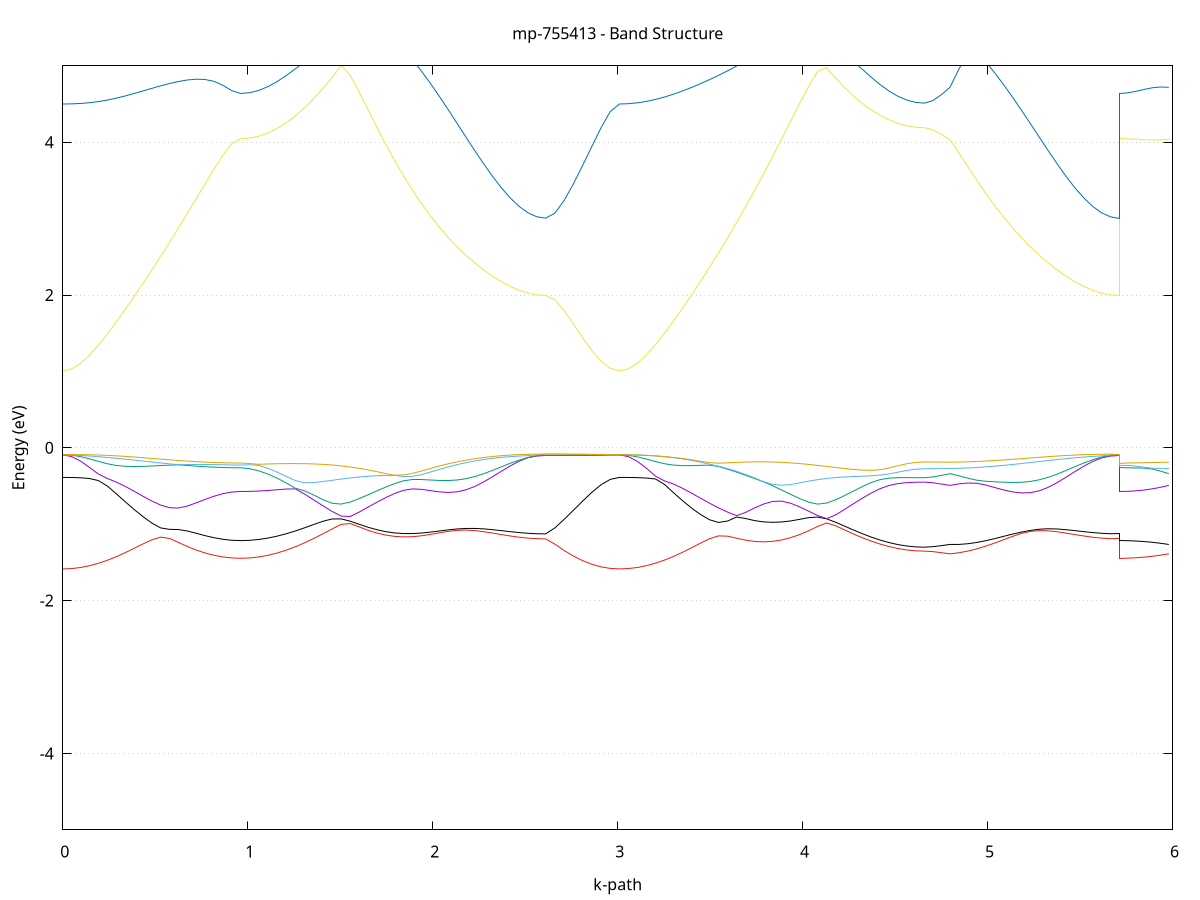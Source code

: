 set title 'mp-755413 - Band Structure'
set xlabel 'k-path'
set ylabel 'Energy (eV)'
set grid y
set yrange [-5:5]
set terminal png size 800,600
set output 'mp-755413_bands_gnuplot.png'
plot '-' using 1:2 with lines notitle, '-' using 1:2 with lines notitle, '-' using 1:2 with lines notitle, '-' using 1:2 with lines notitle, '-' using 1:2 with lines notitle, '-' using 1:2 with lines notitle, '-' using 1:2 with lines notitle, '-' using 1:2 with lines notitle, '-' using 1:2 with lines notitle, '-' using 1:2 with lines notitle, '-' using 1:2 with lines notitle, '-' using 1:2 with lines notitle, '-' using 1:2 with lines notitle, '-' using 1:2 with lines notitle, '-' using 1:2 with lines notitle, '-' using 1:2 with lines notitle, '-' using 1:2 with lines notitle, '-' using 1:2 with lines notitle, '-' using 1:2 with lines notitle, '-' using 1:2 with lines notitle, '-' using 1:2 with lines notitle, '-' using 1:2 with lines notitle, '-' using 1:2 with lines notitle, '-' using 1:2 with lines notitle, '-' using 1:2 with lines notitle, '-' using 1:2 with lines notitle, '-' using 1:2 with lines notitle, '-' using 1:2 with lines notitle, '-' using 1:2 with lines notitle, '-' using 1:2 with lines notitle, '-' using 1:2 with lines notitle, '-' using 1:2 with lines notitle, '-' using 1:2 with lines notitle, '-' using 1:2 with lines notitle, '-' using 1:2 with lines notitle, '-' using 1:2 with lines notitle, '-' using 1:2 with lines notitle, '-' using 1:2 with lines notitle, '-' using 1:2 with lines notitle, '-' using 1:2 with lines notitle, '-' using 1:2 with lines notitle, '-' using 1:2 with lines notitle, '-' using 1:2 with lines notitle, '-' using 1:2 with lines notitle, '-' using 1:2 with lines notitle, '-' using 1:2 with lines notitle, '-' using 1:2 with lines notitle, '-' using 1:2 with lines notitle
0.000000 -22.548712
0.048071 -22.548612
0.096142 -22.548412
0.144213 -22.548112
0.192284 -22.547712
0.240355 -22.547212
0.288427 -22.546612
0.336498 -22.545912
0.384569 -22.545112
0.432640 -22.544412
0.480711 -22.543612
0.528782 -22.543012
0.576853 -22.542412
0.624924 -22.541912
0.672995 -22.541612
0.721066 -22.541512
0.769138 -22.541512
0.817209 -22.541512
0.865280 -22.541612
0.913351 -22.541612
0.961422 -22.541712
0.961422 -22.541712
1.010807 -22.541612
1.060192 -22.541312
1.109576 -22.541012
1.158961 -22.540512
1.208346 -22.539812
1.257731 -22.539212
1.307116 -22.538412
1.356501 -22.537712
1.405886 -22.536912
1.455270 -22.536112
1.504655 -22.535312
1.554040 -22.534512
1.554040 -22.534512
1.602068 -22.533812
1.650096 -22.533012
1.698124 -22.534012
1.746152 -22.535412
1.794179 -22.536912
1.842207 -22.538412
1.890235 -22.540012
1.938263 -22.541512
1.986291 -22.542912
2.034319 -22.544212
2.082347 -22.545412
2.130374 -22.546512
2.178402 -22.547412
2.226430 -22.548212
2.274458 -22.548912
2.322486 -22.549512
2.370514 -22.549912
2.418541 -22.550312
2.466569 -22.550612
2.514597 -22.550812
2.562625 -22.550912
2.610653 -22.550912
2.610653 -22.550912
2.660512 -22.550812
2.710371 -22.550612
2.760229 -22.550312
2.810088 -22.549812
2.859947 -22.549412
2.909806 -22.549012
2.959665 -22.548812
3.009524 -22.548712
3.009524 -22.548712
3.058260 -22.548612
3.106995 -22.548412
3.155731 -22.548112
3.204467 -22.547612
3.253203 -22.547112
3.301939 -22.546512
3.350675 -22.545812
3.399411 -22.545112
3.448146 -22.544412
3.496882 -22.543712
3.545618 -22.543012
3.594354 -22.542312
3.643090 -22.541612
3.691826 -22.541012
3.740562 -22.540412
3.789297 -22.539812
3.838033 -22.539112
3.886769 -22.538512
3.935505 -22.537812
3.984241 -22.537112
4.032977 -22.536412
4.081713 -22.535712
4.130448 -22.534912
4.130448 -22.534912
4.178476 -22.534112
4.226504 -22.533412
4.274532 -22.533312
4.322560 -22.534412
4.370588 -22.535412
4.418616 -22.536412
4.466643 -22.537312
4.514671 -22.538112
4.562699 -22.538612
4.610727 -22.539012
4.658755 -22.539112
4.658755 -22.539112
4.704770 -22.539112
4.750784 -22.539212
4.796799 -22.539412
4.796799 -22.539412
4.844960 -22.539212
4.893121 -22.539512
4.941281 -22.540212
4.989442 -22.541112
5.037603 -22.542212
5.085763 -22.543312
5.133924 -22.544512
5.182085 -22.545612
5.230246 -22.546512
5.278406 -22.547412
5.326567 -22.548212
5.374728 -22.548912
5.422888 -22.549512
5.471049 -22.549912
5.519210 -22.550312
5.567370 -22.550612
5.615531 -22.550812
5.663692 -22.550912
5.711853 -22.550912
5.711853 -22.541712
5.756602 -22.541612
5.801351 -22.541312
5.846099 -22.540912
5.890848 -22.540412
5.935597 -22.539912
5.980346 -22.539412
e
0.000000 -22.524212
0.048071 -22.524312
0.096142 -22.524412
0.144213 -22.524712
0.192284 -22.525112
0.240355 -22.525612
0.288427 -22.526112
0.336498 -22.526712
0.384569 -22.527412
0.432640 -22.528012
0.480711 -22.528612
0.528782 -22.529112
0.576853 -22.529512
0.624924 -22.529812
0.672995 -22.529912
0.721066 -22.529812
0.769138 -22.529612
0.817209 -22.529412
0.865280 -22.529212
0.913351 -22.529012
0.961422 -22.529012
0.961422 -22.529012
1.010807 -22.529012
1.060192 -22.528912
1.109576 -22.528912
1.158961 -22.528812
1.208346 -22.528812
1.257731 -22.528712
1.307116 -22.528812
1.356501 -22.528912
1.405886 -22.529112
1.455270 -22.529512
1.504655 -22.530012
1.554040 -22.530812
1.554040 -22.530812
1.602068 -22.531712
1.650096 -22.532812
1.698124 -22.532112
1.746152 -22.531312
1.794179 -22.530412
1.842207 -22.529612
1.890235 -22.528712
1.938263 -22.527912
1.986291 -22.527012
2.034319 -22.526212
2.082347 -22.525512
2.130374 -22.524812
2.178402 -22.524212
2.226430 -22.523712
2.274458 -22.523212
2.322486 -22.522812
2.370514 -22.522512
2.418541 -22.522312
2.466569 -22.522112
2.514597 -22.521912
2.562625 -22.521912
2.610653 -22.521812
2.610653 -22.521812
2.660512 -22.521912
2.710371 -22.522112
2.760229 -22.522512
2.810088 -22.523012
2.859947 -22.523412
2.909806 -22.523812
2.959665 -22.524112
3.009524 -22.524212
3.009524 -22.524212
3.058260 -22.524312
3.106995 -22.524412
3.155731 -22.524812
3.204467 -22.525212
3.253203 -22.525712
3.301939 -22.526212
3.350675 -22.526812
3.399411 -22.527412
3.448146 -22.528012
3.496882 -22.528512
3.545618 -22.528912
3.594354 -22.529312
3.643090 -22.529512
3.691826 -22.529612
3.740562 -22.529612
3.789297 -22.529512
3.838033 -22.529312
3.886769 -22.529212
3.935505 -22.529112
3.984241 -22.529112
4.032977 -22.529412
4.081713 -22.529812
4.130448 -22.530412
4.130448 -22.530412
4.178476 -22.531212
4.226504 -22.532212
4.274532 -22.532712
4.322560 -22.532012
4.370588 -22.531512
4.418616 -22.531012
4.466643 -22.530612
4.514671 -22.530312
4.562699 -22.530012
4.610727 -22.529912
4.658755 -22.529912
4.658755 -22.529912
4.704770 -22.529912
4.750784 -22.529912
4.796799 -22.529912
4.796799 -22.529912
4.844960 -22.530112
4.893121 -22.529912
4.941281 -22.529512
4.989442 -22.528812
5.037603 -22.528012
5.085763 -22.527212
5.133924 -22.526312
5.182085 -22.525612
5.230246 -22.524912
5.278406 -22.524312
5.326567 -22.523712
5.374728 -22.523312
5.422888 -22.522912
5.471049 -22.522512
5.519210 -22.522312
5.567370 -22.522112
5.615531 -22.521912
5.663692 -22.521912
5.711853 -22.521812
5.711853 -22.529012
5.756602 -22.529012
5.801351 -22.529112
5.846099 -22.529312
5.890848 -22.529512
5.935597 -22.529712
5.980346 -22.529912
e
0.000000 -22.381812
0.048071 -22.382112
0.096142 -22.383012
0.144213 -22.384412
0.192284 -22.386312
0.240355 -22.388712
0.288427 -22.391612
0.336498 -22.394812
0.384569 -22.398412
0.432640 -22.402212
0.480711 -22.406212
0.528782 -22.410312
0.576853 -22.414612
0.624924 -22.418812
0.672995 -22.422712
0.721066 -22.426212
0.769138 -22.429212
0.817209 -22.431612
0.865280 -22.433412
0.913351 -22.434512
0.961422 -22.434812
0.961422 -22.434812
1.010807 -22.434812
1.060192 -22.434812
1.109576 -22.434612
1.158961 -22.434412
1.208346 -22.433912
1.257731 -22.433312
1.307116 -22.432412
1.356501 -22.431312
1.405886 -22.431612
1.455270 -22.433312
1.504655 -22.435012
1.554040 -22.436512
1.554040 -22.436512
1.602068 -22.437412
1.650096 -22.437712
1.698124 -22.437312
1.746152 -22.436112
1.794179 -22.434112
1.842207 -22.431412
1.890235 -22.428112
1.938263 -22.424212
1.986291 -22.419912
2.034319 -22.415212
2.082347 -22.410412
2.130374 -22.405612
2.178402 -22.401912
2.226430 -22.398612
2.274458 -22.395212
2.322486 -22.391912
2.370514 -22.388912
2.418541 -22.386312
2.466569 -22.384112
2.514597 -22.382512
2.562625 -22.381512
2.610653 -22.381112
2.610653 -22.381112
2.660512 -22.381212
2.710371 -22.381312
2.760229 -22.381412
2.810088 -22.381512
2.859947 -22.381612
2.909806 -22.381812
2.959665 -22.381812
3.009524 -22.381812
3.009524 -22.381812
3.058260 -22.382112
3.106995 -22.383012
3.155731 -22.384412
3.204467 -22.386212
3.253203 -22.388512
3.301939 -22.391112
3.350675 -22.394112
3.399411 -22.397512
3.448146 -22.401512
3.496882 -22.405512
3.545618 -22.409312
3.594354 -22.412812
3.643090 -22.416112
3.691826 -22.419212
3.740562 -22.422312
3.789297 -22.424912
3.838033 -22.427012
3.886769 -22.428512
3.935505 -22.429312
3.984241 -22.431012
4.032977 -22.432712
4.081713 -22.434312
4.130448 -22.435912
4.130448 -22.435912
4.178476 -22.437412
4.226504 -22.438712
4.274532 -22.439912
4.322560 -22.440912
4.370588 -22.441712
4.418616 -22.442412
4.466643 -22.442912
4.514671 -22.443212
4.562699 -22.443512
4.610727 -22.443612
4.658755 -22.443612
4.658755 -22.443612
4.704770 -22.443512
4.750784 -22.442912
4.796799 -22.442112
4.796799 -22.442112
4.844960 -22.441312
4.893121 -22.439512
4.941281 -22.437012
4.989442 -22.433712
5.037603 -22.429812
5.085763 -22.425312
5.133924 -22.420512
5.182085 -22.415512
5.230246 -22.410512
5.278406 -22.405612
5.326567 -22.400912
5.374728 -22.396612
5.422888 -22.392712
5.471049 -22.389312
5.519210 -22.386412
5.567370 -22.384212
5.615531 -22.382512
5.663692 -22.381512
5.711853 -22.381112
5.711853 -22.434812
5.756602 -22.435512
5.801351 -22.436912
5.846099 -22.438412
5.890848 -22.439912
5.935597 -22.441112
5.980346 -22.442112
e
0.000000 -22.381812
0.048071 -22.381912
0.096142 -22.382212
0.144213 -22.382612
0.192284 -22.383112
0.240355 -22.384412
0.288427 -22.387912
0.336498 -22.391812
0.384569 -22.396012
0.432640 -22.400412
0.480711 -22.404812
0.528782 -22.409112
0.576853 -22.413212
0.624924 -22.416912
0.672995 -22.420412
0.721066 -22.423512
0.769138 -22.426212
0.817209 -22.428412
0.865280 -22.430012
0.913351 -22.431012
0.961422 -22.431312
0.961422 -22.431312
1.010807 -22.431212
1.060192 -22.430912
1.109576 -22.430612
1.158961 -22.430112
1.208346 -22.429712
1.257731 -22.429412
1.307116 -22.429612
1.356501 -22.430312
1.405886 -22.429912
1.455270 -22.428112
1.504655 -22.426212
1.554040 -22.424212
1.554040 -22.424212
1.602068 -22.422312
1.650096 -22.420912
1.698124 -22.420012
1.746152 -22.419412
1.794179 -22.418912
1.842207 -22.418112
1.890235 -22.417012
1.938263 -22.415512
1.986291 -22.413512
2.034319 -22.411112
2.082347 -22.408312
2.130374 -22.405212
2.178402 -22.400812
2.226430 -22.396312
2.274458 -22.392112
2.322486 -22.388312
2.370514 -22.385212
2.418541 -22.383112
2.466569 -22.382112
2.514597 -22.381512
2.562625 -22.381212
2.610653 -22.381112
2.610653 -22.381112
2.660512 -22.381212
2.710371 -22.381212
2.760229 -22.381412
2.810088 -22.381512
2.859947 -22.381612
2.909806 -22.381812
2.959665 -22.381812
3.009524 -22.381812
3.009524 -22.381812
3.058260 -22.381912
3.106995 -22.382312
3.155731 -22.382912
3.204467 -22.384112
3.253203 -22.386512
3.301939 -22.389712
3.350675 -22.393512
3.399411 -22.397412
3.448146 -22.400912
3.496882 -22.404612
3.545618 -22.408412
3.594354 -22.412212
3.643090 -22.415812
3.691826 -22.418912
3.740562 -22.421512
3.789297 -22.423712
3.838033 -22.425712
3.886769 -22.427612
3.935505 -22.429212
3.984241 -22.429212
4.032977 -22.428412
4.081713 -22.427012
4.130448 -22.425012
4.130448 -22.425012
4.178476 -22.423012
4.226504 -22.421412
4.274532 -22.420612
4.322560 -22.420812
4.370588 -22.421412
4.418616 -22.422212
4.466643 -22.423012
4.514671 -22.423712
4.562699 -22.424212
4.610727 -22.424612
4.658755 -22.424712
4.658755 -22.424712
4.704770 -22.424812
4.750784 -22.425012
4.796799 -22.425312
4.796799 -22.425312
4.844960 -22.424512
4.893121 -22.423012
4.941281 -22.421112
4.989442 -22.418812
5.037603 -22.416012
5.085763 -22.412912
5.133924 -22.409512
5.182085 -22.405812
5.230246 -22.402112
5.278406 -22.398312
5.326567 -22.394512
5.374728 -22.390812
5.422888 -22.387312
5.471049 -22.384212
5.519210 -22.382712
5.567370 -22.382012
5.615531 -22.381512
5.663692 -22.381212
5.711853 -22.381112
5.711853 -22.431312
5.756602 -22.430712
5.801351 -22.429512
5.846099 -22.428212
5.890848 -22.427112
5.935597 -22.426112
5.980346 -22.425312
e
0.000000 -22.375912
0.048071 -22.376212
0.096142 -22.377312
0.144213 -22.379112
0.192284 -22.381512
0.240355 -22.383812
0.288427 -22.384612
0.336498 -22.385512
0.384569 -22.386412
0.432640 -22.387312
0.480711 -22.388312
0.528782 -22.389212
0.576853 -22.390112
0.624924 -22.390912
0.672995 -22.391712
0.721066 -22.392312
0.769138 -22.392912
0.817209 -22.393312
0.865280 -22.393612
0.913351 -22.393712
0.961422 -22.393812
0.961422 -22.393812
1.010807 -22.394212
1.060192 -22.395312
1.109576 -22.397112
1.158961 -22.399312
1.208346 -22.401912
1.257731 -22.404412
1.307116 -22.406512
1.356501 -22.408012
1.405886 -22.408612
1.455270 -22.408412
1.504655 -22.407512
1.554040 -22.408212
1.554040 -22.408212
1.602068 -22.409012
1.650096 -22.409012
1.698124 -22.407812
1.746152 -22.405812
1.794179 -22.403212
1.842207 -22.400312
1.890235 -22.397412
1.938263 -22.394612
1.986291 -22.392112
2.034319 -22.390712
2.082347 -22.389412
2.130374 -22.388112
2.178402 -22.386912
2.226430 -22.385712
2.274458 -22.384712
2.322486 -22.383612
2.370514 -22.382612
2.418541 -22.381212
2.466569 -22.379312
2.514597 -22.377912
2.562625 -22.376912
2.610653 -22.376612
2.610653 -22.376612
2.660512 -22.376612
2.710371 -22.376512
2.760229 -22.376412
2.810088 -22.376212
2.859947 -22.376112
2.909806 -22.376012
2.959665 -22.375912
3.009524 -22.375912
3.009524 -22.375912
3.058260 -22.376312
3.106995 -22.377412
3.155731 -22.379112
3.204467 -22.380912
3.253203 -22.382412
3.301939 -22.383612
3.350675 -22.384812
3.399411 -22.386212
3.448146 -22.387712
3.496882 -22.389412
3.545618 -22.391312
3.594354 -22.393412
3.643090 -22.395612
3.691826 -22.397812
3.740562 -22.400012
3.789297 -22.402212
3.838033 -22.404112
3.886769 -22.405712
3.935505 -22.406912
3.984241 -22.407612
4.032977 -22.407912
4.081713 -22.407712
4.130448 -22.407312
4.130448 -22.407312
4.178476 -22.407912
4.226504 -22.407512
4.274532 -22.405812
4.322560 -22.402912
4.370588 -22.401712
4.418616 -22.400612
4.466643 -22.399612
4.514671 -22.398812
4.562699 -22.398312
4.610727 -22.397912
4.658755 -22.397812
4.658755 -22.397812
4.704770 -22.397712
4.750784 -22.397412
4.796799 -22.397012
4.796799 -22.397012
4.844960 -22.396712
4.893121 -22.396212
4.941281 -22.395512
4.989442 -22.394712
5.037603 -22.393812
5.085763 -22.392712
5.133924 -22.391612
5.182085 -22.390312
5.230246 -22.389112
5.278406 -22.387912
5.326567 -22.386612
5.374728 -22.385512
5.422888 -22.384412
5.471049 -22.383512
5.519210 -22.381612
5.567370 -22.379412
5.615531 -22.377912
5.663692 -22.376912
5.711853 -22.376612
5.711853 -22.393812
5.756602 -22.394012
5.801351 -22.394612
5.846099 -22.395212
5.890848 -22.395912
5.935597 -22.396512
5.980346 -22.397012
e
0.000000 -22.375912
0.048071 -22.376012
0.096142 -22.376212
0.144213 -22.376512
0.192284 -22.377112
0.240355 -22.377712
0.288427 -22.378512
0.336498 -22.379312
0.384569 -22.380312
0.432640 -22.381312
0.480711 -22.382412
0.528782 -22.383512
0.576853 -22.384612
0.624924 -22.385612
0.672995 -22.386612
0.721066 -22.387512
0.769138 -22.388312
0.817209 -22.389012
0.865280 -22.389512
0.913351 -22.389812
0.961422 -22.389912
0.961422 -22.389912
1.010807 -22.390012
1.060192 -22.390612
1.109576 -22.391512
1.158961 -22.392812
1.208346 -22.394412
1.257731 -22.396212
1.307116 -22.398212
1.356501 -22.400412
1.405886 -22.402612
1.455270 -22.404712
1.504655 -22.406612
1.554040 -22.406312
1.554040 -22.406312
1.602068 -22.404812
1.650096 -22.403312
1.698124 -22.401612
1.746152 -22.399912
1.794179 -22.398312
1.842207 -22.396712
1.890235 -22.395112
1.938263 -22.393612
1.986291 -22.391812
2.034319 -22.389312
2.082347 -22.387012
2.130374 -22.385012
2.178402 -22.383212
2.226430 -22.381612
2.274458 -22.380312
2.322486 -22.379212
2.370514 -22.378412
2.418541 -22.377712
2.466569 -22.377212
2.514597 -22.376912
2.562625 -22.376712
2.610653 -22.376612
2.610653 -22.376612
2.660512 -22.376612
2.710371 -22.376512
2.760229 -22.376412
2.810088 -22.376212
2.859947 -22.376112
2.909806 -22.376012
2.959665 -22.375912
3.009524 -22.375912
3.009524 -22.375912
3.058260 -22.376012
3.106995 -22.376212
3.155731 -22.376612
3.204467 -22.377312
3.253203 -22.378212
3.301939 -22.379312
3.350675 -22.380612
3.399411 -22.382012
3.448146 -22.383612
3.496882 -22.385212
3.545618 -22.386912
3.594354 -22.388712
3.643090 -22.390412
3.691826 -22.392212
3.740562 -22.394012
3.789297 -22.395812
3.838033 -22.397612
3.886769 -22.399412
3.935505 -22.401212
3.984241 -22.403012
4.032977 -22.404612
4.081713 -22.406112
4.130448 -22.407112
4.130448 -22.407112
4.178476 -22.406312
4.226504 -22.405212
4.274532 -22.404112
4.322560 -22.402912
4.370588 -22.399412
4.418616 -22.395912
4.466643 -22.392512
4.514671 -22.389712
4.562699 -22.387512
4.610727 -22.386212
4.658755 -22.385712
4.658755 -22.385712
4.704770 -22.385812
4.750784 -22.386112
4.796799 -22.386512
4.796799 -22.386512
4.844960 -22.386412
4.893121 -22.386112
4.941281 -22.385812
4.989442 -22.385312
5.037603 -22.384712
5.085763 -22.384112
5.133924 -22.383412
5.182085 -22.382612
5.230246 -22.381812
5.278406 -22.381012
5.326567 -22.380212
5.374728 -22.379512
5.422888 -22.378812
5.471049 -22.378212
5.519210 -22.377612
5.567370 -22.377212
5.615531 -22.376912
5.663692 -22.376712
5.711853 -22.376612
5.711853 -22.389912
5.756602 -22.389612
5.801351 -22.389112
5.846099 -22.388412
5.890848 -22.387712
5.935597 -22.387012
5.980346 -22.386512
e
0.000000 -22.056612
0.048071 -22.056712
0.096142 -22.056712
0.144213 -22.056812
0.192284 -22.057112
0.240355 -22.057512
0.288427 -22.058212
0.336498 -22.059212
0.384569 -22.060512
0.432640 -22.062212
0.480711 -22.064612
0.528782 -22.067712
0.576853 -22.071312
0.624924 -22.074712
0.672995 -22.077812
0.721066 -22.080412
0.769138 -22.082612
0.817209 -22.084312
0.865280 -22.085512
0.913351 -22.086212
0.961422 -22.086512
0.961422 -22.086512
1.010807 -22.086312
1.060192 -22.085912
1.109576 -22.085212
1.158961 -22.084212
1.208346 -22.083012
1.257731 -22.081612
1.307116 -22.080212
1.356501 -22.078712
1.405886 -22.077412
1.455270 -22.076312
1.504655 -22.076112
1.554040 -22.076312
1.554040 -22.076312
1.602068 -22.076412
1.650096 -22.076512
1.698124 -22.076512
1.746152 -22.076212
1.794179 -22.075712
1.842207 -22.074912
1.890235 -22.073712
1.938263 -22.072012
1.986291 -22.069912
2.034319 -22.068012
2.082347 -22.066012
2.130374 -22.064012
2.178402 -22.062212
2.226430 -22.060612
2.274458 -22.059212
2.322486 -22.058112
2.370514 -22.057312
2.418541 -22.056712
2.466569 -22.056312
2.514597 -22.056012
2.562625 -22.055912
2.610653 -22.055912
2.610653 -22.055912
2.660512 -22.055912
2.710371 -22.056012
2.760229 -22.056112
2.810088 -22.056312
2.859947 -22.056412
2.909806 -22.056512
2.959665 -22.056612
3.009524 -22.056612
3.009524 -22.056612
3.058260 -22.056712
3.106995 -22.056712
3.155731 -22.056812
3.204467 -22.057112
3.253203 -22.057612
3.301939 -22.058312
3.350675 -22.059312
3.399411 -22.060612
3.448146 -22.062312
3.496882 -22.064112
3.545618 -22.066212
3.594354 -22.068312
3.643090 -22.070312
3.691826 -22.072212
3.740562 -22.073912
3.789297 -22.075012
3.838033 -22.075912
3.886769 -22.076412
3.935505 -22.076512
3.984241 -22.076412
4.032977 -22.076212
4.081713 -22.076012
4.130448 -22.076212
4.130448 -22.076212
4.178476 -22.076812
4.226504 -22.077712
4.274532 -22.078912
4.322560 -22.080212
4.370588 -22.081512
4.418616 -22.082612
4.466643 -22.083712
4.514671 -22.084512
4.562699 -22.085112
4.610727 -22.085512
4.658755 -22.085612
4.658755 -22.085612
4.704770 -22.085612
4.750784 -22.085612
4.796799 -22.085612
4.796799 -22.085612
4.844960 -22.084912
4.893121 -22.083812
4.941281 -22.082212
4.989442 -22.080212
5.037603 -22.077812
5.085763 -22.075012
5.133924 -22.071712
5.182085 -22.068212
5.230246 -22.065112
5.278406 -22.062612
5.326567 -22.060712
5.374728 -22.059312
5.422888 -22.058112
5.471049 -22.057312
5.519210 -22.056712
5.567370 -22.056312
5.615531 -22.056012
5.663692 -22.055912
5.711853 -22.055912
5.711853 -22.086512
5.756602 -22.086412
5.801351 -22.086312
5.846099 -22.086212
5.890848 -22.086012
5.935597 -22.085812
5.980346 -22.085612
e
0.000000 -22.015212
0.048071 -22.016212
0.096142 -22.019012
0.144213 -22.023212
0.192284 -22.028312
0.240355 -22.033912
0.288427 -22.039712
0.336498 -22.045412
0.384569 -22.051012
0.432640 -22.056112
0.480711 -22.060512
0.528782 -22.063912
0.576853 -22.066512
0.624924 -22.068812
0.672995 -22.070912
0.721066 -22.072812
0.769138 -22.074412
0.817209 -22.075712
0.865280 -22.076712
0.913351 -22.077312
0.961422 -22.077512
0.961422 -22.077512
1.010807 -22.077512
1.060192 -22.077312
1.109576 -22.077012
1.158961 -22.076712
1.208346 -22.076412
1.257731 -22.076112
1.307116 -22.075912
1.356501 -22.075812
1.405886 -22.075812
1.455270 -22.075912
1.504655 -22.075712
1.554040 -22.075612
1.554040 -22.075612
1.602068 -22.075812
1.650096 -22.076012
1.698124 -22.076012
1.746152 -22.075912
1.794179 -22.075312
1.842207 -22.074512
1.890235 -22.073212
1.938263 -22.071712
1.986291 -22.069912
2.034319 -22.067212
2.082347 -22.064012
2.130374 -22.060312
2.178402 -22.056012
2.226430 -22.051112
2.274458 -22.045912
2.322486 -22.040312
2.370514 -22.034512
2.418541 -22.028912
2.466569 -22.023612
2.514597 -22.019212
2.562625 -22.016212
2.610653 -22.015212
2.610653 -22.015212
2.660512 -22.015212
2.710371 -22.015212
2.760229 -22.015212
2.810088 -22.015212
2.859947 -22.015212
2.909806 -22.015212
2.959665 -22.015212
3.009524 -22.015212
3.009524 -22.015212
3.058260 -22.016312
3.106995 -22.019212
3.155731 -22.023512
3.204467 -22.028712
3.253203 -22.034312
3.301939 -22.040112
3.350675 -22.045712
3.399411 -22.051012
3.448146 -22.055912
3.496882 -22.060212
3.545618 -22.064112
3.594354 -22.067312
3.643090 -22.070012
3.691826 -22.072112
3.740562 -22.073712
3.789297 -22.075012
3.838033 -22.075812
3.886769 -22.076312
3.935505 -22.076412
3.984241 -22.076312
4.032977 -22.076112
4.081713 -22.075912
4.130448 -22.075612
4.130448 -22.075612
4.178476 -22.075412
4.226504 -22.075312
4.274532 -22.075312
4.322560 -22.075512
4.370588 -22.075712
4.418616 -22.076112
4.466643 -22.076612
4.514671 -22.077012
4.562699 -22.077312
4.610727 -22.077512
4.658755 -22.077612
4.658755 -22.077612
4.704770 -22.077612
4.750784 -22.077612
4.796799 -22.077512
4.796799 -22.077512
4.844960 -22.077012
4.893121 -22.076212
4.941281 -22.074912
4.989442 -22.073412
5.037603 -22.071512
5.085763 -22.069412
5.133924 -22.067212
5.182085 -22.064612
5.230246 -22.061412
5.278406 -22.057212
5.326567 -22.052112
5.374728 -22.046612
5.422888 -22.040812
5.471049 -22.034812
5.519210 -22.029012
5.567370 -22.023712
5.615531 -22.019212
5.663692 -22.016212
5.711853 -22.015212
5.711853 -22.077512
5.756602 -22.077512
5.801351 -22.077512
5.846099 -22.077512
5.890848 -22.077512
5.935597 -22.077512
5.980346 -22.077512
e
0.000000 -22.015212
0.048071 -22.015412
0.096142 -22.015812
0.144213 -22.016412
0.192284 -22.017312
0.240355 -22.018412
0.288427 -22.019712
0.336498 -22.021112
0.384569 -22.022612
0.432640 -22.024112
0.480711 -22.025612
0.528782 -22.027012
0.576853 -22.028412
0.624924 -22.029712
0.672995 -22.030912
0.721066 -22.031912
0.769138 -22.032812
0.817209 -22.033412
0.865280 -22.033912
0.913351 -22.034212
0.961422 -22.034312
0.961422 -22.034312
1.010807 -22.034812
1.060192 -22.036012
1.109576 -22.037812
1.158961 -22.040312
1.208346 -22.043112
1.257731 -22.046112
1.307116 -22.049012
1.356501 -22.051712
1.405886 -22.054012
1.455270 -22.055512
1.504655 -22.056112
1.554040 -22.055712
1.554040 -22.055712
1.602068 -22.054512
1.650096 -22.052812
1.698124 -22.050712
1.746152 -22.048412
1.794179 -22.045912
1.842207 -22.043412
1.890235 -22.040812
1.938263 -22.038212
1.986291 -22.035712
2.034319 -22.033212
2.082347 -22.030712
2.130374 -22.028412
2.178402 -22.026112
2.226430 -22.024012
2.274458 -22.022012
2.322486 -22.020312
2.370514 -22.018712
2.418541 -22.017412
2.466569 -22.016512
2.514597 -22.015712
2.562625 -22.015312
2.610653 -22.015212
2.610653 -22.015212
2.660512 -22.015212
2.710371 -22.015212
2.760229 -22.015212
2.810088 -22.015212
2.859947 -22.015212
2.909806 -22.015212
2.959665 -22.015212
3.009524 -22.015212
3.009524 -22.015212
3.058260 -22.015412
3.106995 -22.015812
3.155731 -22.016512
3.204467 -22.017612
3.253203 -22.018912
3.301939 -22.020512
3.350675 -22.022412
3.399411 -22.024512
3.448146 -22.026712
3.496882 -22.029112
3.545618 -22.031612
3.594354 -22.034112
3.643090 -22.036712
3.691826 -22.039312
3.740562 -22.041912
3.789297 -22.044412
3.838033 -22.047012
3.886769 -22.049412
3.935505 -22.051612
3.984241 -22.053612
4.032977 -22.055112
4.081713 -22.055912
4.130448 -22.056012
4.130448 -22.056012
4.178476 -22.055112
4.226504 -22.053412
4.274532 -22.051212
4.322560 -22.048512
4.370588 -22.045612
4.418616 -22.042812
4.466643 -22.040112
4.514671 -22.037912
4.562699 -22.036112
4.610727 -22.035012
4.658755 -22.034612
4.658755 -22.034612
4.704770 -22.034612
4.750784 -22.034612
4.796799 -22.034512
4.796799 -22.034512
4.844960 -22.034212
4.893121 -22.033712
4.941281 -22.033112
4.989442 -22.032212
5.037603 -22.031212
5.085763 -22.030012
5.133924 -22.028712
5.182085 -22.027212
5.230246 -22.025712
5.278406 -22.024212
5.326567 -22.022712
5.374728 -22.021212
5.422888 -22.019812
5.471049 -22.018512
5.519210 -22.017312
5.567370 -22.016412
5.615531 -22.015712
5.663692 -22.015312
5.711853 -22.015212
5.711853 -22.034312
5.756602 -22.034412
5.801351 -22.034412
5.846099 -22.034412
5.890848 -22.034412
5.935597 -22.034512
5.980346 -22.034512
e
0.000000 -21.946812
0.048071 -21.945912
0.096142 -21.943612
0.144213 -21.940212
0.192284 -21.936212
0.240355 -21.932112
0.288427 -21.928212
0.336498 -21.925012
0.384569 -21.922312
0.432640 -21.920312
0.480711 -21.918612
0.528782 -21.917112
0.576853 -21.915612
0.624924 -21.914112
0.672995 -21.912612
0.721066 -21.911212
0.769138 -21.910012
0.817209 -21.908912
0.865280 -21.908112
0.913351 -21.907612
0.961422 -21.907412
0.961422 -21.907412
1.010807 -21.907112
1.060192 -21.906312
1.109576 -21.905112
1.158961 -21.903512
1.208346 -21.901712
1.257731 -21.899912
1.307116 -21.898112
1.356501 -21.896512
1.405886 -21.895112
1.455270 -21.894012
1.504655 -21.893612
1.554040 -21.894112
1.554040 -21.894112
1.602068 -21.895212
1.650096 -21.896312
1.698124 -21.897512
1.746152 -21.898912
1.794179 -21.900312
1.842207 -21.901912
1.890235 -21.903512
1.938263 -21.905312
1.986291 -21.907212
2.034319 -21.909312
2.082347 -21.911512
2.130374 -21.914012
2.178402 -21.916812
2.226430 -21.920012
2.274458 -21.923712
2.322486 -21.927712
2.370514 -21.932012
2.418541 -21.936412
2.466569 -21.940712
2.514597 -21.944312
2.562625 -21.946812
2.610653 -21.947812
2.610653 -21.947812
2.660512 -21.947712
2.710371 -21.947612
2.760229 -21.947412
2.810088 -21.947312
2.859947 -21.947112
2.909806 -21.946912
2.959665 -21.946812
3.009524 -21.946812
3.009524 -21.946812
3.058260 -21.945912
3.106995 -21.943412
3.155731 -21.939912
3.204467 -21.935712
3.253203 -21.931412
3.301939 -21.927112
3.350675 -21.923112
3.399411 -21.919612
3.448146 -21.916412
3.496882 -21.913612
3.545618 -21.911112
3.594354 -21.908812
3.643090 -21.906812
3.691826 -21.904912
3.740562 -21.903112
3.789297 -21.901512
3.838033 -21.899912
3.886769 -21.898512
3.935505 -21.897212
3.984241 -21.896012
4.032977 -21.894912
4.081713 -21.893912
4.130448 -21.893612
4.130448 -21.893612
4.178476 -21.894412
4.226504 -21.895612
4.274532 -21.897012
4.322560 -21.898612
4.370588 -21.900412
4.418616 -21.902112
4.466643 -21.903812
4.514671 -21.905312
4.562699 -21.906412
4.610727 -21.907212
4.658755 -21.907412
4.658755 -21.907412
4.704770 -21.907412
4.750784 -21.907512
4.796799 -21.907512
4.796799 -21.907512
4.844960 -21.907912
4.893121 -21.908712
4.941281 -21.909712
4.989442 -21.910912
5.037603 -21.912212
5.085763 -21.913712
5.133924 -21.915112
5.182085 -21.916612
5.230246 -21.918112
5.278406 -21.919912
5.326567 -21.922012
5.374728 -21.924712
5.422888 -21.928112
5.471049 -21.932112
5.519210 -21.936412
5.567370 -21.940712
5.615531 -21.944312
5.663692 -21.946812
5.711853 -21.947812
5.711853 -21.907412
5.756602 -21.907412
5.801351 -21.907412
5.846099 -21.907412
5.890848 -21.907412
5.935597 -21.907512
5.980346 -21.907512
e
0.000000 -21.909512
0.048071 -21.909512
0.096142 -21.909712
0.144213 -21.909912
0.192284 -21.910012
0.240355 -21.909812
0.288427 -21.909312
0.336498 -21.908112
0.384569 -21.906312
0.432640 -21.904012
0.480711 -21.901512
0.528782 -21.899512
0.576853 -21.898412
0.624924 -21.897312
0.672995 -21.896312
0.721066 -21.895512
0.769138 -21.894812
0.817209 -21.894212
0.865280 -21.893812
0.913351 -21.893612
0.961422 -21.893512
0.961422 -21.893512
1.010807 -21.893512
1.060192 -21.893612
1.109576 -21.893812
1.158961 -21.893912
1.208346 -21.894112
1.257731 -21.894212
1.307116 -21.894312
1.356501 -21.894312
1.405886 -21.894112
1.455270 -21.893912
1.504655 -21.893212
1.554040 -21.893212
1.554040 -21.893212
1.602068 -21.892912
1.650096 -21.893112
1.698124 -21.893712
1.746152 -21.894612
1.794179 -21.895812
1.842207 -21.897212
1.890235 -21.898812
1.938263 -21.900412
1.986291 -21.902112
2.034319 -21.903812
2.082347 -21.905312
2.130374 -21.906712
2.178402 -21.907912
2.226430 -21.908812
2.274458 -21.909412
2.322486 -21.909812
2.370514 -21.909912
2.418541 -21.909912
2.466569 -21.909812
2.514597 -21.909712
2.562625 -21.909612
2.610653 -21.909512
2.610653 -21.909512
2.660512 -21.909512
2.710371 -21.909512
2.760229 -21.909512
2.810088 -21.909512
2.859947 -21.909512
2.909806 -21.909512
2.959665 -21.909512
3.009524 -21.909512
3.009524 -21.909512
3.058260 -21.909512
3.106995 -21.909712
3.155731 -21.909912
3.204467 -21.910112
3.253203 -21.910212
3.301939 -21.910112
3.350675 -21.909812
3.399411 -21.909112
3.448146 -21.908112
3.496882 -21.906912
3.545618 -21.905412
3.594354 -21.903712
3.643090 -21.902012
3.691826 -21.900212
3.740562 -21.898512
3.789297 -21.896912
3.838033 -21.895512
3.886769 -21.894412
3.935505 -21.893512
3.984241 -21.893012
4.032977 -21.892812
4.081713 -21.893112
4.130448 -21.893512
4.130448 -21.893512
4.178476 -21.893912
4.226504 -21.894112
4.274532 -21.894212
4.322560 -21.894212
4.370588 -21.894212
4.418616 -21.894012
4.466643 -21.893812
4.514671 -21.893712
4.562699 -21.893512
4.610727 -21.893412
4.658755 -21.893412
4.658755 -21.893412
4.704770 -21.893412
4.750784 -21.893412
4.796799 -21.893512
4.796799 -21.893512
4.844960 -21.893712
4.893121 -21.894112
4.941281 -21.894612
4.989442 -21.895312
5.037603 -21.896112
5.085763 -21.897112
5.133924 -21.898212
5.182085 -21.899412
5.230246 -21.901012
5.278406 -21.903512
5.326567 -21.905812
5.374728 -21.907712
5.422888 -21.908912
5.471049 -21.909512
5.519210 -21.909812
5.567370 -21.909812
5.615531 -21.909712
5.663692 -21.909612
5.711853 -21.909512
5.711853 -21.893512
5.756602 -21.893512
5.801351 -21.893512
5.846099 -21.893512
5.890848 -21.893512
5.935597 -21.893512
5.980346 -21.893512
e
0.000000 -21.909512
0.048071 -21.909412
0.096142 -21.909012
0.144213 -21.908412
0.192284 -21.907712
0.240355 -21.906712
0.288427 -21.905612
0.336498 -21.904512
0.384569 -21.903212
0.432640 -21.902012
0.480711 -21.900712
0.528782 -21.898912
0.576853 -21.896612
0.624924 -21.894612
0.672995 -21.892812
0.721066 -21.891412
0.769138 -21.890312
0.817209 -21.889512
0.865280 -21.888912
0.913351 -21.888612
0.961422 -21.888512
0.961422 -21.888512
1.010807 -21.888612
1.060192 -21.888712
1.109576 -21.888812
1.158961 -21.889112
1.208346 -21.889412
1.257731 -21.889812
1.307116 -21.890312
1.356501 -21.890812
1.405886 -21.891512
1.455270 -21.892312
1.504655 -21.893112
1.554040 -21.892812
1.554040 -21.892812
1.602068 -21.892812
1.650096 -21.892512
1.698124 -21.892212
1.746152 -21.892012
1.794179 -21.892012
1.842207 -21.892112
1.890235 -21.892512
1.938263 -21.893112
1.986291 -21.894012
2.034319 -21.895212
2.082347 -21.896712
2.130374 -21.898312
2.178402 -21.900112
2.226430 -21.901812
2.274458 -21.903512
2.322486 -21.905112
2.370514 -21.906412
2.418541 -21.907512
2.466569 -21.908412
2.514597 -21.909012
2.562625 -21.909412
2.610653 -21.909512
2.610653 -21.909512
2.660512 -21.909512
2.710371 -21.909512
2.760229 -21.909512
2.810088 -21.909512
2.859947 -21.909512
2.909806 -21.909512
2.959665 -21.909512
3.009524 -21.909512
3.009524 -21.909512
3.058260 -21.909412
3.106995 -21.909012
3.155731 -21.908312
3.204467 -21.907512
3.253203 -21.906312
3.301939 -21.904912
3.350675 -21.903312
3.399411 -21.901612
3.448146 -21.899812
3.496882 -21.898012
3.545618 -21.896312
3.594354 -21.894912
3.643090 -21.893712
3.691826 -21.892712
3.740562 -21.892112
3.789297 -21.891812
3.838033 -21.891712
3.886769 -21.891712
3.935505 -21.892012
3.984241 -21.892312
4.032977 -21.892712
4.081713 -21.893012
4.130448 -21.892912
4.130448 -21.892912
4.178476 -21.892112
4.226504 -21.891412
4.274532 -21.890812
4.322560 -21.890312
4.370588 -21.889912
4.418616 -21.889512
4.466643 -21.889312
4.514671 -21.889012
4.562699 -21.888912
4.610727 -21.888812
4.658755 -21.888812
4.658755 -21.888812
4.704770 -21.888812
4.750784 -21.888812
4.796799 -21.888812
4.796799 -21.888812
4.844960 -21.889112
4.893121 -21.889512
4.941281 -21.890312
4.989442 -21.891312
5.037603 -21.892612
5.085763 -21.894312
5.133924 -21.896312
5.182085 -21.898512
5.230246 -21.900612
5.278406 -21.901912
5.326567 -21.903112
5.374728 -21.904412
5.422888 -21.905612
5.471049 -21.906712
5.519210 -21.907712
5.567370 -21.908412
5.615531 -21.909012
5.663692 -21.909412
5.711853 -21.909512
5.711853 -21.888512
5.756602 -21.888512
5.801351 -21.888612
5.846099 -21.888612
5.890848 -21.888712
5.935597 -21.888712
5.980346 -21.888812
e
0.000000 -14.762712
0.048071 -14.761412
0.096142 -14.757712
0.144213 -14.751612
0.192284 -14.743312
0.240355 -14.733112
0.288427 -14.721012
0.336498 -14.707512
0.384569 -14.692912
0.432640 -14.677312
0.480711 -14.661412
0.528782 -14.645312
0.576853 -14.629612
0.624924 -14.614412
0.672995 -14.600412
0.721066 -14.587612
0.769138 -14.576512
0.817209 -14.567412
0.865280 -14.560612
0.913351 -14.556312
0.961422 -14.555012
0.961422 -14.555012
1.010807 -14.554512
1.060192 -14.553112
1.109576 -14.550912
1.158961 -14.547912
1.208346 -14.544212
1.257731 -14.540212
1.307116 -14.535912
1.356501 -14.531612
1.405886 -14.527512
1.455270 -14.523812
1.504655 -14.520812
1.554040 -14.519312
1.554040 -14.519312
1.602068 -14.523412
1.650096 -14.528812
1.698124 -14.535712
1.746152 -14.544012
1.794179 -14.553912
1.842207 -14.565112
1.890235 -14.577712
1.938263 -14.591412
1.986291 -14.606112
2.034319 -14.621512
2.082347 -14.637412
2.130374 -14.653412
2.178402 -14.669212
2.226430 -14.684512
2.274458 -14.698912
2.322486 -14.712212
2.370514 -14.724112
2.418541 -14.734212
2.466569 -14.742412
2.514597 -14.748512
2.562625 -14.752112
2.610653 -14.753312
2.610653 -14.753312
2.660512 -14.753712
2.710371 -14.754812
2.760229 -14.756412
2.810088 -14.758112
2.859947 -14.759912
2.909806 -14.761312
2.959665 -14.762412
3.009524 -14.762712
3.009524 -14.762712
3.058260 -14.761412
3.106995 -14.757512
3.155731 -14.751212
3.204467 -14.742512
3.253203 -14.731912
3.301939 -14.719412
3.350675 -14.705312
3.399411 -14.690112
3.448146 -14.674012
3.496882 -14.657512
3.545618 -14.640912
3.594354 -14.624512
3.643090 -14.608612
3.691826 -14.593612
3.740562 -14.579612
3.789297 -14.566912
3.838033 -14.555612
3.886769 -14.545812
3.935505 -14.537612
3.984241 -14.531012
4.032977 -14.525812
4.081713 -14.522112
4.130448 -14.519512
4.130448 -14.519512
4.178476 -14.520912
4.226504 -14.524512
4.274532 -14.528612
4.322560 -14.532712
4.370588 -14.536812
4.418616 -14.540612
4.466643 -14.544012
4.514671 -14.546912
4.562699 -14.549012
4.610727 -14.550312
4.658755 -14.550712
4.658755 -14.550712
4.704770 -14.550912
4.750784 -14.551512
4.796799 -14.552512
4.796799 -14.552512
4.844960 -14.555812
4.893121 -14.561912
4.941281 -14.570412
4.989442 -14.581112
5.037603 -14.593512
5.085763 -14.607212
5.133924 -14.622012
5.182085 -14.637512
5.230246 -14.653212
5.278406 -14.669012
5.326567 -14.684212
5.374728 -14.698812
5.422888 -14.712112
5.471049 -14.724012
5.519210 -14.734112
5.567370 -14.742412
5.615531 -14.748412
5.663692 -14.752112
5.711853 -14.753312
5.711853 -14.555012
5.756602 -14.554812
5.801351 -14.554512
5.846099 -14.554112
5.890848 -14.553512
5.935597 -14.552912
5.980346 -14.552512
e
0.000000 -14.647512
0.048071 -14.646712
0.096142 -14.644212
0.144213 -14.640212
0.192284 -14.634612
0.240355 -14.627812
0.288427 -14.619812
0.336498 -14.610912
0.384569 -14.601312
0.432640 -14.591212
0.480711 -14.581012
0.528782 -14.570912
0.576853 -14.561212
0.624924 -14.552112
0.672995 -14.544012
0.721066 -14.536912
0.769138 -14.531112
0.817209 -14.526612
0.865280 -14.523512
0.913351 -14.521712
0.961422 -14.521012
0.961422 -14.521012
1.010807 -14.520812
1.060192 -14.520312
1.109576 -14.519312
1.158961 -14.518112
1.208346 -14.516812
1.257731 -14.515612
1.307116 -14.514612
1.356501 -14.513912
1.405886 -14.513912
1.455270 -14.514612
1.504655 -14.516412
1.554040 -14.518712
1.554040 -14.518712
1.602068 -14.517712
1.650096 -14.517912
1.698124 -14.519312
1.746152 -14.522112
1.794179 -14.526212
1.842207 -14.531612
1.890235 -14.538412
1.938263 -14.546312
1.986291 -14.555312
2.034319 -14.565112
2.082347 -14.575412
2.130374 -14.586212
2.178402 -14.597112
2.226430 -14.607712
2.274458 -14.618012
2.322486 -14.627412
2.370514 -14.636012
2.418541 -14.643312
2.466569 -14.649312
2.514597 -14.653712
2.562625 -14.656312
2.610653 -14.657312
2.610653 -14.657312
2.660512 -14.656812
2.710371 -14.655712
2.760229 -14.654012
2.810088 -14.652112
2.859947 -14.650212
2.909806 -14.648812
2.959665 -14.647812
3.009524 -14.647512
3.009524 -14.647512
3.058260 -14.646612
3.106995 -14.644012
3.155731 -14.639812
3.204467 -14.633912
3.253203 -14.626812
3.301939 -14.618412
3.350675 -14.609112
3.399411 -14.599112
3.448146 -14.588712
3.496882 -14.578112
3.545618 -14.567612
3.594354 -14.557512
3.643090 -14.548112
3.691826 -14.539512
3.740562 -14.532012
3.789297 -14.525712
3.838033 -14.520712
3.886769 -14.517012
3.935505 -14.514812
3.984241 -14.513812
4.032977 -14.514112
4.081713 -14.515512
4.130448 -14.517812
4.130448 -14.517812
4.178476 -14.518112
4.226504 -14.517712
4.274532 -14.517912
4.322560 -14.518712
4.370588 -14.519812
4.418616 -14.521112
4.466643 -14.522412
4.514671 -14.523612
4.562699 -14.524512
4.610727 -14.525112
4.658755 -14.525312
4.658755 -14.525312
4.704770 -14.525212
4.750784 -14.525012
4.796799 -14.524712
4.796799 -14.524712
4.844960 -14.526712
4.893121 -14.529912
4.941281 -14.534412
4.989442 -14.540312
5.037603 -14.547612
5.085763 -14.556112
5.133924 -14.565412
5.182085 -14.575512
5.230246 -14.586212
5.278406 -14.596912
5.326567 -14.607612
5.374728 -14.617812
5.422888 -14.627412
5.471049 -14.635912
5.519210 -14.643212
5.567370 -14.649212
5.615531 -14.653612
5.663692 -14.656312
5.711853 -14.657312
5.711853 -14.521012
5.756602 -14.521112
5.801351 -14.521512
5.846099 -14.522212
5.890848 -14.523012
5.935597 -14.523912
5.980346 -14.524712
e
0.000000 -1.585212
0.048071 -1.580612
0.096142 -1.566612
0.144213 -1.543612
0.192284 -1.512112
0.240355 -1.472612
0.288427 -1.426112
0.336498 -1.373712
0.384569 -1.317212
0.432640 -1.259312
0.480711 -1.205112
0.528782 -1.169212
0.576853 -1.186312
0.624924 -1.238112
0.672995 -1.291012
0.721066 -1.337712
0.769138 -1.376412
0.817209 -1.406712
0.865280 -1.428512
0.913351 -1.441512
0.961422 -1.445812
0.961422 -1.445812
1.010807 -1.441412
1.060192 -1.428412
1.109576 -1.406812
1.158961 -1.377012
1.208346 -1.339512
1.257731 -1.294812
1.307116 -1.243812
1.356501 -1.187212
1.405886 -1.126212
1.455270 -1.062712
1.504655 -1.002412
1.554040 -0.990912
1.554040 -0.990912
1.602068 -1.035012
1.650096 -1.079112
1.698124 -1.115412
1.746152 -1.142312
1.794179 -1.159212
1.842207 -1.165912
1.890235 -1.163212
1.938263 -1.152012
1.986291 -1.134512
2.034319 -1.113812
2.082347 -1.094312
2.130374 -1.080812
2.178402 -1.076912
2.226430 -1.083212
2.274458 -1.097212
2.322486 -1.115612
2.370514 -1.135312
2.418541 -1.153912
2.466569 -1.169912
2.514597 -1.182012
2.562625 -1.189512
2.610653 -1.192112
2.610653 -1.192112
2.660512 -1.260812
2.710371 -1.343412
2.760229 -1.415912
2.810088 -1.476212
2.859947 -1.523612
2.909806 -1.557812
2.959665 -1.578412
3.009524 -1.585212
3.009524 -1.585212
3.058260 -1.580512
3.106995 -1.566212
3.155731 -1.542712
3.204467 -1.510412
3.253203 -1.469912
3.301939 -1.421912
3.350675 -1.367712
3.399411 -1.308712
3.448146 -1.247612
3.496882 -1.190212
3.545618 -1.152712
3.594354 -1.156612
3.643090 -1.183212
3.691826 -1.208812
3.740562 -1.225412
3.789297 -1.230912
3.838033 -1.224412
3.886769 -1.206012
3.935505 -1.176112
3.984241 -1.135612
4.032977 -1.085612
4.081713 -1.028712
4.130448 -0.983712
4.130448 -0.983712
4.178476 -1.019912
4.226504 -1.074212
4.274532 -1.127112
4.322560 -1.176412
4.370588 -1.220812
4.418616 -1.259612
4.466643 -1.292212
4.514671 -1.318012
4.562699 -1.336812
4.610727 -1.348112
4.658755 -1.351912
4.658755 -1.351912
4.704770 -1.358812
4.750784 -1.372812
4.796799 -1.387812
4.796799 -1.387812
4.844960 -1.373612
4.893121 -1.351812
4.941281 -1.322912
4.989442 -1.287612
5.037603 -1.247412
5.085763 -1.204012
5.133924 -1.160612
5.182085 -1.121712
5.230246 -1.094212
5.278406 -1.083412
5.326567 -1.086012
5.374728 -1.098212
5.422888 -1.115712
5.471049 -1.135212
5.519210 -1.153812
5.567370 -1.169812
5.615531 -1.181912
5.663692 -1.189512
5.711853 -1.192112
5.711853 -1.445812
5.756602 -1.444212
5.801351 -1.439312
5.846099 -1.431112
5.890848 -1.419612
5.935597 -1.405112
5.980346 -1.387812
e
0.000000 -0.387512
0.048071 -0.388512
0.096142 -0.392112
0.144213 -0.401512
0.192284 -0.428512
0.240355 -0.499912
0.288427 -0.599812
0.336498 -0.703712
0.384569 -0.804512
0.432640 -0.898912
0.480711 -0.983612
0.528782 -1.048312
0.576853 -1.067312
0.624924 -1.069712
0.672995 -1.088512
0.721066 -1.118212
0.769138 -1.149312
0.817209 -1.176512
0.865280 -1.197312
0.913351 -1.210112
0.961422 -1.214512
0.961422 -1.214512
1.010807 -1.210812
1.060192 -1.199612
1.109576 -1.181312
1.158961 -1.156112
1.208346 -1.124812
1.257731 -1.088112
1.307116 -1.047112
1.356501 -1.003912
1.405886 -0.962212
1.455270 -0.931512
1.504655 -0.930112
1.554040 -0.960312
1.554040 -0.960312
1.602068 -1.000412
1.650096 -1.039312
1.698124 -1.072212
1.746152 -1.097312
1.794179 -1.114012
1.842207 -1.122212
1.890235 -1.122412
1.938263 -1.115712
1.986291 -1.103912
2.034319 -1.089212
2.082347 -1.074412
2.130374 -1.062412
2.178402 -1.055512
2.226430 -1.055112
2.274458 -1.060812
2.322486 -1.071012
2.370514 -1.083812
2.418541 -1.097112
2.466569 -1.109112
2.514597 -1.118712
2.562625 -1.124812
2.610653 -1.126812
2.610653 -1.126812
2.660512 -1.048412
2.710371 -0.937112
2.760229 -0.818812
2.810088 -0.698912
2.859947 -0.583912
2.909806 -0.484012
2.959665 -0.413412
3.009524 -0.387512
3.009524 -0.387512
3.058260 -0.388012
3.106995 -0.390012
3.155731 -0.395412
3.204467 -0.407912
3.253203 -0.479012
3.301939 -0.587512
3.350675 -0.691512
3.399411 -0.788012
3.448146 -0.873312
3.496882 -0.941512
3.545618 -0.976812
3.594354 -0.958312
3.643090 -0.906012
3.691826 -0.925412
3.740562 -0.952712
3.789297 -0.969412
3.838033 -0.975312
3.886769 -0.970812
3.935505 -0.957012
3.984241 -0.936012
4.032977 -0.914012
4.081713 -0.906212
4.130448 -0.929712
4.130448 -0.929712
4.178476 -0.973812
4.226504 -1.024412
4.274532 -1.075312
4.322560 -1.123712
4.370588 -1.167912
4.418616 -1.206912
4.466643 -1.239912
4.514671 -1.266212
4.562699 -1.285312
4.610727 -1.296912
4.658755 -1.300812
4.658755 -1.300812
4.704770 -1.294012
4.750784 -1.280012
4.796799 -1.264912
4.796799 -1.264912
4.844960 -1.264312
4.893121 -1.255512
4.941281 -1.239212
4.989442 -1.216612
5.037603 -1.189312
5.085763 -1.159512
5.133924 -1.129912
5.182085 -1.103412
5.230246 -1.081712
5.278406 -1.065712
5.326567 -1.059512
5.374728 -1.062312
5.422888 -1.071412
5.471049 -1.083812
5.519210 -1.097012
5.567370 -1.109012
5.615531 -1.118612
5.663692 -1.124712
5.711853 -1.126812
5.711853 -1.214512
5.756602 -1.215812
5.801351 -1.219812
5.846099 -1.226712
5.890848 -1.236712
5.935597 -1.249612
5.980346 -1.264912
e
0.000000 -0.092012
0.048071 -0.114512
0.096142 -0.173812
0.144213 -0.256512
0.192284 -0.342412
0.240355 -0.401212
0.288427 -0.448012
0.336498 -0.503312
0.384569 -0.566412
0.432640 -0.632312
0.480711 -0.695512
0.528782 -0.749312
0.576853 -0.783912
0.624924 -0.788012
0.672995 -0.762412
0.721066 -0.720912
0.769138 -0.675612
0.817209 -0.634012
0.865280 -0.600612
0.913351 -0.579012
0.961422 -0.571512
0.961422 -0.571512
1.010807 -0.570012
1.060192 -0.565412
1.109576 -0.558112
1.158961 -0.548912
1.208346 -0.539812
1.257731 -0.537312
1.307116 -0.604412
1.356501 -0.681412
1.405886 -0.757812
1.455270 -0.830712
1.504655 -0.893112
1.554040 -0.899012
1.554040 -0.899012
1.602068 -0.841612
1.650096 -0.776512
1.698124 -0.712212
1.746152 -0.651412
1.794179 -0.597512
1.842207 -0.556512
1.890235 -0.537912
1.938263 -0.543112
1.986291 -0.559712
2.034319 -0.576012
2.082347 -0.583612
2.130374 -0.576612
2.178402 -0.551012
2.226430 -0.506912
2.274458 -0.448112
2.322486 -0.379912
2.370514 -0.307912
2.418541 -0.237912
2.466569 -0.175612
2.514597 -0.128812
2.562625 -0.107512
2.610653 -0.100012
2.610653 -0.100012
2.660512 -0.099812
2.710371 -0.099312
2.760229 -0.098512
2.810088 -0.097412
2.859947 -0.096112
2.909806 -0.094612
2.959665 -0.093112
3.009524 -0.092012
3.009524 -0.092012
3.058260 -0.115312
3.106995 -0.177912
3.155731 -0.266912
3.204467 -0.370212
3.253203 -0.432912
3.301939 -0.474112
3.350675 -0.529312
3.399411 -0.593012
3.448146 -0.659612
3.496882 -0.725012
3.545618 -0.786312
3.594354 -0.841212
3.643090 -0.887912
3.691826 -0.845212
3.740562 -0.786212
3.789297 -0.735612
3.838033 -0.701912
3.886769 -0.697712
3.935505 -0.725712
3.984241 -0.773312
4.032977 -0.829212
4.081713 -0.887012
4.130448 -0.926512
4.130448 -0.926512
4.178476 -0.878612
4.226504 -0.807112
4.274532 -0.732812
4.322560 -0.660012
4.370588 -0.592712
4.418616 -0.535512
4.466643 -0.493512
4.514671 -0.468312
4.562699 -0.455812
4.610727 -0.450312
4.658755 -0.448812
4.658755 -0.448812
4.704770 -0.457312
4.750784 -0.474012
4.796799 -0.491612
4.796799 -0.491612
4.844960 -0.471612
4.893121 -0.461112
4.941281 -0.463912
4.989442 -0.486712
5.037603 -0.519112
5.085763 -0.550812
5.133924 -0.576312
5.182085 -0.590512
5.230246 -0.587512
5.278406 -0.563412
5.326567 -0.518512
5.374728 -0.457612
5.422888 -0.387012
5.471049 -0.313112
5.519210 -0.242012
5.567370 -0.179512
5.615531 -0.132912
5.663692 -0.107812
5.711853 -0.100012
5.711853 -0.571512
5.756602 -0.569512
5.801351 -0.563412
5.846099 -0.552612
5.890848 -0.537012
5.935597 -0.516512
5.980346 -0.491612
e
0.000000 -0.092012
0.048071 -0.096312
0.096142 -0.115112
0.144213 -0.143712
0.192284 -0.177112
0.240355 -0.208312
0.288427 -0.230412
0.336498 -0.241612
0.384569 -0.244512
0.432640 -0.242512
0.480711 -0.237912
0.528782 -0.232312
0.576853 -0.226812
0.624924 -0.222112
0.672995 -0.231012
0.721066 -0.239912
0.769138 -0.247412
0.817209 -0.253412
0.865280 -0.257812
0.913351 -0.260412
0.961422 -0.261312
0.961422 -0.261312
1.010807 -0.273112
1.060192 -0.302112
1.109576 -0.344012
1.158961 -0.397112
1.208346 -0.459812
1.257731 -0.529712
1.307116 -0.562412
1.356501 -0.617812
1.405886 -0.678112
1.455270 -0.724712
1.504655 -0.736512
1.554040 -0.709712
1.554040 -0.709712
1.602068 -0.665512
1.650096 -0.615312
1.698124 -0.563812
1.746152 -0.513812
1.794179 -0.468112
1.842207 -0.431912
1.890235 -0.414912
1.938263 -0.415012
1.986291 -0.421112
2.034319 -0.426812
2.082347 -0.428012
2.130374 -0.421512
2.178402 -0.404812
2.226430 -0.377312
2.274458 -0.340212
2.322486 -0.296212
2.370514 -0.249112
2.418541 -0.202912
2.466569 -0.161612
2.514597 -0.126612
2.562625 -0.102012
2.610653 -0.100012
2.610653 -0.100012
2.660512 -0.099812
2.710371 -0.099312
2.760229 -0.098512
2.810088 -0.097412
2.859947 -0.096112
2.909806 -0.094612
2.959665 -0.093112
3.009524 -0.092012
3.009524 -0.092012
3.058260 -0.098812
3.106995 -0.118312
3.155731 -0.147312
3.204467 -0.179912
3.253203 -0.208312
3.301939 -0.226312
3.350675 -0.233312
3.399411 -0.232912
3.448146 -0.229012
3.496882 -0.227212
3.545618 -0.244512
3.594354 -0.279212
3.643090 -0.317712
3.691826 -0.359312
3.740562 -0.402712
3.789297 -0.444612
3.838033 -0.496912
3.886769 -0.552412
3.935505 -0.609012
3.984241 -0.664112
4.032977 -0.711812
4.081713 -0.736712
4.130448 -0.722512
4.130448 -0.722512
4.178476 -0.680412
4.226504 -0.625812
4.274532 -0.566512
4.322560 -0.507712
4.370588 -0.455112
4.418616 -0.416412
4.466643 -0.396712
4.514671 -0.390712
4.562699 -0.390112
4.610727 -0.390812
4.658755 -0.391212
4.658755 -0.391212
4.704770 -0.381412
4.750784 -0.361012
4.796799 -0.337912
4.796799 -0.337912
4.844960 -0.366612
4.893121 -0.397112
4.941281 -0.423712
4.989442 -0.437212
5.037603 -0.444212
5.085763 -0.450012
5.133924 -0.453212
5.182085 -0.451112
5.230246 -0.440512
5.278406 -0.419212
5.326567 -0.386912
5.374728 -0.345412
5.422888 -0.297812
5.471049 -0.248012
5.519210 -0.199912
5.567370 -0.157012
5.615531 -0.120712
5.663692 -0.101512
5.711853 -0.100012
5.711853 -0.261312
5.756602 -0.261712
5.801351 -0.263012
5.846099 -0.264712
5.890848 -0.277712
5.935597 -0.305612
5.980346 -0.337912
e
0.000000 -0.090312
0.048071 -0.095012
0.096142 -0.100412
0.144213 -0.107412
0.192284 -0.116012
0.240355 -0.125812
0.288427 -0.136712
0.336498 -0.148412
0.384569 -0.160612
0.432640 -0.173212
0.480711 -0.185812
0.528782 -0.198112
0.576853 -0.209912
0.624924 -0.221012
0.672995 -0.218812
0.721066 -0.217312
0.769138 -0.217712
0.817209 -0.219612
0.865280 -0.222212
0.913351 -0.224612
0.961422 -0.225612
0.961422 -0.225612
1.010807 -0.221612
1.060192 -0.230512
1.109576 -0.268312
1.158961 -0.317612
1.208346 -0.374212
1.257731 -0.428812
1.307116 -0.457912
1.356501 -0.455312
1.405886 -0.441612
1.455270 -0.425312
1.504655 -0.409012
1.554040 -0.394112
1.554040 -0.394112
1.602068 -0.381712
1.650096 -0.372112
1.698124 -0.365712
1.746152 -0.362012
1.794179 -0.360112
1.842207 -0.375812
1.890235 -0.373812
1.938263 -0.351312
1.986291 -0.318512
2.034319 -0.283712
2.082347 -0.250812
2.130374 -0.221012
2.178402 -0.194912
2.226430 -0.172412
2.274458 -0.153512
2.322486 -0.137812
2.370514 -0.125212
2.418541 -0.115412
2.466569 -0.107912
2.514597 -0.102412
2.562625 -0.092212
2.610653 -0.082312
2.610653 -0.082312
2.660512 -0.082412
2.710371 -0.082912
2.760229 -0.083812
2.810088 -0.084812
2.859947 -0.086212
2.909806 -0.087712
2.959665 -0.089212
3.009524 -0.090312
3.009524 -0.090312
3.058260 -0.091212
3.106995 -0.093912
3.155731 -0.099112
3.204467 -0.106512
3.253203 -0.116512
3.301939 -0.129312
3.350675 -0.145112
3.399411 -0.164312
3.448146 -0.187112
3.496882 -0.213812
3.545618 -0.241512
3.594354 -0.271012
3.643090 -0.307312
3.691826 -0.348612
3.740562 -0.394312
3.789297 -0.443912
3.838033 -0.477912
3.886769 -0.490712
3.935505 -0.480312
3.984241 -0.458912
4.032977 -0.436212
4.081713 -0.416512
4.130448 -0.400912
4.130448 -0.400912
4.178476 -0.389612
4.226504 -0.381612
4.274532 -0.376112
4.322560 -0.371612
4.370588 -0.366212
4.418616 -0.357212
4.466643 -0.341412
4.514671 -0.319112
4.562699 -0.296312
4.610727 -0.279912
4.658755 -0.274012
4.658755 -0.274012
4.704770 -0.273612
4.750784 -0.272412
4.796799 -0.270612
4.796799 -0.270612
4.844960 -0.268012
4.893121 -0.263612
4.941281 -0.257512
4.989442 -0.249812
5.037603 -0.240512
5.085763 -0.230012
5.133924 -0.218512
5.182085 -0.206112
5.230246 -0.193212
5.278406 -0.180012
5.326567 -0.166912
5.374728 -0.154012
5.422888 -0.141912
5.471049 -0.130612
5.519210 -0.120712
5.567370 -0.112212
5.615531 -0.105712
5.663692 -0.092712
5.711853 -0.082312
5.711853 -0.225612
5.756602 -0.228912
5.801351 -0.238812
5.846099 -0.255212
5.890848 -0.266812
5.935597 -0.268812
5.980346 -0.270612
e
0.000000 -0.090312
0.048071 -0.089112
0.096142 -0.089012
0.144213 -0.090612
0.192284 -0.093912
0.240355 -0.098612
0.288427 -0.104712
0.336498 -0.112012
0.384569 -0.120212
0.432640 -0.129012
0.480711 -0.138212
0.528782 -0.147512
0.576853 -0.156712
0.624924 -0.165412
0.672995 -0.173612
0.721066 -0.180812
0.769138 -0.187112
0.817209 -0.192112
0.865280 -0.195712
0.913351 -0.198012
0.961422 -0.198712
0.961422 -0.198712
1.010807 -0.206812
1.060192 -0.215712
1.109576 -0.211312
1.158961 -0.208312
1.208346 -0.206712
1.257731 -0.206412
1.307116 -0.207612
1.356501 -0.210812
1.405886 -0.216312
1.455270 -0.224612
1.504655 -0.235912
1.554040 -0.250612
1.554040 -0.250612
1.602068 -0.268212
1.650096 -0.288912
1.698124 -0.312312
1.746152 -0.336912
1.794179 -0.359812
1.842207 -0.354012
1.890235 -0.335012
1.938263 -0.304112
1.986291 -0.270612
2.034319 -0.238712
2.082347 -0.209812
2.130374 -0.184112
2.178402 -0.161812
2.226430 -0.142812
2.274458 -0.126812
2.322486 -0.113712
2.370514 -0.103112
2.418541 -0.094912
2.466569 -0.088812
2.514597 -0.084812
2.562625 -0.082712
2.610653 -0.082312
2.610653 -0.082312
2.660512 -0.082412
2.710371 -0.082912
2.760229 -0.083812
2.810088 -0.084812
2.859947 -0.086212
2.909806 -0.087712
2.959665 -0.089212
3.009524 -0.090312
3.009524 -0.090312
3.058260 -0.090912
3.106995 -0.093912
3.155731 -0.098412
3.204467 -0.105012
3.253203 -0.113912
3.301939 -0.125212
3.350675 -0.139312
3.399411 -0.156212
3.448146 -0.175612
3.496882 -0.194612
3.545618 -0.200912
3.594354 -0.196612
3.643090 -0.191012
3.691826 -0.186412
3.740562 -0.183712
3.789297 -0.183312
3.838033 -0.185412
3.886769 -0.189912
3.935505 -0.197012
3.984241 -0.206212
4.032977 -0.217312
4.081713 -0.230012
4.130448 -0.243612
4.130448 -0.243612
4.178476 -0.257412
4.226504 -0.270812
4.274532 -0.282812
4.322560 -0.291812
4.370588 -0.294912
4.418616 -0.286612
4.466643 -0.264112
4.514671 -0.234812
4.562699 -0.208712
4.610727 -0.191312
4.658755 -0.185312
4.658755 -0.185312
4.704770 -0.185612
4.750784 -0.186512
4.796799 -0.188012
4.796799 -0.188012
4.844960 -0.186312
4.893121 -0.183212
4.941281 -0.178712
4.989442 -0.173112
5.037603 -0.166412
5.085763 -0.158912
5.133924 -0.150612
5.182085 -0.141912
5.230246 -0.133112
5.278406 -0.124212
5.326567 -0.115712
5.374728 -0.107812
5.422888 -0.100712
5.471049 -0.094612
5.519210 -0.089712
5.567370 -0.086112
5.615531 -0.083812
5.663692 -0.082612
5.711853 -0.082312
5.711853 -0.198712
5.756602 -0.198212
5.801351 -0.196912
5.846099 -0.194912
5.890848 -0.192512
5.935597 -0.190112
5.980346 -0.188012
e
0.000000 1.006588
0.048071 1.032988
0.096142 1.106188
0.144213 1.213988
0.192284 1.344888
0.240355 1.490788
0.288427 1.646888
0.336498 1.810088
0.384569 1.978488
0.432640 2.151088
0.480711 2.327288
0.528782 2.507088
0.576853 2.690388
0.624924 2.877288
0.672995 3.067688
0.721066 3.261188
0.769138 3.456488
0.817209 3.649788
0.865280 3.832488
0.913351 3.981988
0.961422 4.046288
0.961422 4.046288
1.010807 4.054888
1.060192 4.080488
1.109576 4.122888
1.158961 4.181688
1.208346 4.256488
1.257731 4.346588
1.307116 4.451588
1.356501 4.570688
1.405886 4.703288
1.455270 4.848488
1.504655 5.004988
1.554040 4.876088
1.554040 4.876088
1.602068 4.658688
1.650096 4.427888
1.698124 4.197288
1.746152 3.973588
1.794179 3.760688
1.842207 3.560288
1.890235 3.373388
1.938263 3.200288
1.986291 3.040588
2.034319 2.893988
2.082347 2.759688
2.130374 2.636888
2.178402 2.524788
2.226430 2.422988
2.274458 2.330888
2.322486 2.248388
2.370514 2.175888
2.418541 2.114088
2.466569 2.063988
2.514597 2.026788
2.562625 2.003888
2.610653 1.996188
2.610653 1.996188
2.660512 1.938288
2.710371 1.797688
2.760229 1.622788
2.810088 1.442988
2.859947 1.275588
2.909806 1.135988
2.959665 1.040788
3.009524 1.006588
3.009524 1.006588
3.058260 1.033588
3.106995 1.108388
3.155731 1.218188
3.204467 1.351388
3.253203 1.500088
3.301939 1.659588
3.350675 1.826888
3.399411 2.000588
3.448146 2.179888
3.496882 2.364388
3.545618 2.554188
3.594354 2.749188
3.643090 2.949988
3.691826 3.156688
3.740562 3.369588
3.789297 3.588888
3.838033 3.814188
3.886769 4.044488
3.935505 4.277788
3.984241 4.509788
4.032977 4.732588
4.081713 4.932488
4.130448 4.974888
4.130448 4.974888
4.178476 4.839388
4.226504 4.716488
4.274532 4.606388
4.322560 4.509088
4.370588 4.424688
4.418616 4.353288
4.466643 4.294888
4.514671 4.249388
4.562699 4.216888
4.610727 4.197388
4.658755 4.190888
4.658755 4.190888
4.704770 4.163388
4.750784 4.102888
4.796799 4.035288
4.796799 4.035288
4.844960 3.862888
4.893121 3.682088
4.941281 3.504388
4.989442 3.333988
5.037603 3.173088
5.085763 3.022488
5.133924 2.882388
5.182085 2.752788
5.230246 2.633288
5.278406 2.523388
5.326567 2.422788
5.374728 2.331388
5.422888 2.249188
5.471049 2.176688
5.519210 2.114688
5.567370 2.064288
5.615531 2.026988
5.663692 2.003888
5.711853 1.996188
5.711853 4.046288
5.756602 4.044188
5.801351 4.039188
5.846099 4.033888
5.890848 4.030788
5.935597 4.031288
5.980346 4.035288
e
0.000000 4.500888
0.048071 4.502688
0.096142 4.507988
0.144213 4.517788
0.192284 4.532488
0.240355 4.552288
0.288427 4.576888
0.336498 4.605588
0.384569 4.637388
0.432640 4.670988
0.480711 4.705188
0.528782 4.738388
0.576853 4.769088
0.624924 4.795488
0.672995 4.815388
0.721066 4.825688
0.769138 4.821988
0.817209 4.797388
0.865280 4.745988
0.913351 4.676788
0.961422 4.638688
0.961422 4.638688
1.010807 4.648988
1.060192 4.679488
1.109576 4.728788
1.158961 4.794688
1.208346 4.873988
1.257731 4.962388
1.307116 5.052788
1.356501 5.133588
1.405886 5.182988
1.455270 5.166988
1.504655 5.059788
1.554040 5.171288
1.554040 5.171288
1.602068 5.339188
1.650096 5.492488
1.698124 5.490788
1.746152 5.418988
1.794179 5.324488
1.842207 5.210788
1.890235 5.079788
1.938263 4.933688
1.986291 4.775288
2.034319 4.607088
2.082347 4.431988
2.130374 4.252888
2.178402 4.072688
2.226430 3.894488
2.274458 3.721588
2.322486 3.557588
2.370514 3.406488
2.418541 3.272888
2.466569 3.161488
2.514597 3.077388
2.562625 3.024788
2.610653 3.006888
2.610653 3.006888
2.660512 3.072588
2.710371 3.237088
2.760229 3.452988
2.810088 3.693088
2.859947 3.942588
2.909806 4.187888
2.959665 4.401188
3.009524 4.500888
3.009524 4.500888
3.058260 4.504788
3.106995 4.516288
3.155731 4.535088
3.204467 4.560688
3.253203 4.592388
3.301939 4.629688
3.350675 4.671588
3.399411 4.717688
3.448146 4.767288
3.496882 4.820088
3.545618 4.876088
3.594354 4.935188
3.643090 4.997588
3.691826 5.063788
3.740562 5.133888
3.789297 5.207988
3.838033 5.285788
3.886769 5.366588
3.935505 5.448688
3.984241 5.461088
4.032977 5.287288
4.081713 5.124888
4.130448 5.086188
4.130448 5.086188
4.178476 5.160188
4.226504 5.139988
4.274532 5.058688
4.322560 4.955988
4.370588 4.851988
4.418616 4.755488
4.466643 4.671588
4.514671 4.603388
4.562699 4.552988
4.610727 4.522188
4.658755 4.511788
4.658755 4.511788
4.704770 4.545488
4.750784 4.623988
4.796799 4.719388
4.796799 4.719388
4.844960 4.957288
4.893121 5.166088
4.941281 5.169188
4.989442 5.053188
5.037603 4.911888
5.085763 4.757788
5.133924 4.594288
5.182085 4.423788
5.230246 4.248488
5.278406 4.071188
5.326567 3.894888
5.374728 3.722988
5.422888 3.559288
5.471049 3.408088
5.519210 3.274088
5.567370 3.162288
5.615531 3.077788
5.663692 3.024888
5.711853 3.006888
5.711853 4.638688
5.756602 4.646388
5.801351 4.666488
5.846099 4.691788
5.890848 4.713288
5.935597 4.723488
5.980346 4.719388
e
0.000000 5.240988
0.048071 5.257988
0.096142 5.307988
0.144213 5.388788
0.192284 5.496888
0.240355 5.628788
0.288427 5.780488
0.336498 5.947988
0.384569 6.126888
0.432640 6.311488
0.480711 6.493288
0.528782 6.654588
0.576853 6.750088
0.624924 6.698088
0.672995 6.501088
0.721066 6.250088
0.769138 5.999188
0.817209 5.776088
0.865280 5.602788
0.913351 5.496188
0.961422 5.461088
0.961422 5.461088
1.010807 5.464888
1.060192 5.475788
1.109576 5.493088
1.158961 5.515288
1.208346 5.540588
1.257731 5.567188
1.307116 5.592788
1.356501 5.615288
1.405886 5.632588
1.455270 5.642588
1.504655 5.642988
1.554040 5.632088
1.554040 5.632088
1.602068 5.609888
1.650096 5.593188
1.698124 5.718088
1.746152 5.895688
1.794179 6.074788
1.842207 6.248988
1.890235 6.414388
1.938263 6.568588
1.986291 6.709888
2.034319 6.838188
2.082347 6.953588
2.130374 7.056288
2.178402 7.146788
2.226430 7.225188
2.274458 7.292188
2.322486 7.348288
2.370514 7.393988
2.418541 7.430188
2.466569 7.395588
2.514597 7.332488
2.562625 7.294088
2.610653 7.281188
2.610653 7.281188
2.660512 7.048588
2.710371 6.741388
2.760229 6.435188
2.810088 6.135288
2.859947 5.845288
2.909806 5.573688
2.959665 5.345488
3.009524 5.240988
3.009524 5.240988
3.058260 5.256588
3.106995 5.302788
3.155731 5.377988
3.204467 5.479488
3.253203 5.603688
3.301939 5.746888
3.350675 5.904288
3.399411 6.070588
3.448146 6.239088
3.496882 6.399888
3.545618 6.537288
3.594354 6.626088
3.643090 6.636288
3.691826 6.557088
3.740562 6.411088
3.789297 6.229688
3.838033 6.034488
3.886769 5.837488
3.935505 5.645188
3.984241 5.528688
4.032977 5.598088
4.081713 5.638988
4.130448 5.636188
4.130448 5.636188
4.178476 5.619888
4.226504 5.634988
4.274532 5.674088
4.322560 5.715188
4.370588 5.749588
4.418616 5.776288
4.466643 5.795988
4.514671 5.809788
4.562699 5.818888
4.610727 5.823988
4.658755 5.825588
4.658755 5.825588
4.704770 5.797188
4.750784 5.721088
4.796799 5.617988
4.796799 5.617988
4.844960 5.511888
4.893121 5.450088
4.941281 5.596288
4.989442 5.855488
5.037603 6.125388
5.085763 6.383388
5.133924 6.616088
5.182085 6.814188
5.230246 6.974888
5.278406 7.101988
5.326567 7.201688
5.374728 7.280288
5.422888 7.342288
5.471049 7.390988
5.519210 7.428088
5.567370 7.395888
5.615531 7.332688
5.663692 7.294188
5.711853 7.281188
5.711853 5.461088
5.756602 5.462788
5.801351 5.469188
5.846099 5.484188
5.890848 5.512388
5.935597 5.557288
5.980346 5.617988
e
0.000000 9.864288
0.048071 9.858488
0.096142 9.840788
0.144213 9.809888
0.192284 9.763888
0.240355 9.700788
0.288427 9.593688
0.336498 9.257988
0.384569 8.905988
0.432640 8.551188
0.480711 8.206688
0.528782 7.893088
0.576853 7.657188
0.624924 7.581688
0.672995 7.664688
0.721066 7.815688
0.769138 7.978788
0.817209 8.111488
0.865280 8.154088
0.913351 8.146388
0.961422 8.140888
0.961422 8.140888
1.010807 8.144588
1.060192 8.149688
1.109576 8.108288
1.158961 7.926988
1.208346 7.660688
1.257731 7.361588
1.307116 7.057288
1.356501 6.771288
1.405886 6.532188
1.455270 6.378388
1.504655 6.338488
1.554040 6.399788
1.554040 6.399788
1.602068 6.523288
1.650096 6.685788
1.698124 6.874788
1.746152 7.083788
1.794179 7.309388
1.842207 7.549688
1.890235 7.803288
1.938263 8.068788
1.986291 8.342788
2.034319 8.597488
2.082347 8.567588
2.130374 8.386588
2.178402 8.202888
2.226430 8.028088
2.274458 7.865988
2.322486 7.719488
2.370514 7.590788
2.418541 7.482188
2.466569 7.457588
2.514597 7.476688
2.562625 7.487988
2.610653 7.491688
2.610653 7.491688
2.660512 7.729788
2.710371 8.053288
2.760229 8.386888
2.810088 8.725288
2.859947 9.065088
2.909806 9.399288
2.959665 9.703988
3.009524 9.864288
3.009524 9.864288
3.058260 9.861888
3.106995 9.853288
3.155731 9.834088
3.204467 9.796888
3.253203 9.732688
3.301939 9.627388
3.350675 9.338688
3.399411 9.044488
3.448146 8.757488
3.496882 8.490588
3.545618 8.261288
3.594354 8.095388
3.643090 8.022988
3.691826 8.054288
3.740562 7.808788
3.789297 7.533488
3.838033 7.269488
3.886769 7.020988
3.935505 6.792188
3.984241 6.590488
4.032977 6.431088
4.081713 6.343988
4.130448 6.365688
4.130448 6.365688
4.178476 6.494588
4.226504 6.700088
4.274532 6.953088
4.322560 7.231288
4.370588 7.514888
4.418616 7.564788
4.466643 7.454588
4.514671 7.365188
4.562699 7.299288
4.610727 7.258888
4.658755 7.245288
4.658755 7.245288
4.704770 7.280688
4.750784 7.377588
4.796799 7.515388
4.796799 7.515388
4.844960 7.586588
4.893121 7.650988
4.941281 7.714688
4.989442 7.788588
5.037603 7.884488
5.085763 8.014188
5.133924 8.187188
5.182085 8.399888
5.230246 8.386988
5.278406 8.208588
5.326567 8.033988
5.374728 7.871188
5.422888 7.723488
5.471049 7.593888
5.519210 7.484788
5.567370 7.457688
5.615531 7.476588
5.663692 7.487888
5.711853 7.491688
5.711853 8.140888
5.756602 8.109788
5.801351 8.026488
5.846099 7.910388
5.890848 7.778788
5.935597 7.643888
5.980346 7.515388
e
0.000000 10.532188
0.048071 10.513688
0.096142 10.453088
0.144213 10.336588
0.192284 10.150988
0.240355 9.898188
0.288427 9.619388
0.336498 9.517488
0.384569 9.396688
0.432640 9.259288
0.480711 9.110888
0.528782 8.958588
0.576853 8.809788
0.624924 8.670888
0.672995 8.546788
0.721066 8.441888
0.769138 8.362388
0.817209 8.328388
0.865280 8.382488
0.913351 8.464288
0.961422 8.498288
0.961422 8.498288
1.010807 8.471588
1.060192 8.393288
1.109576 8.304188
1.158961 8.300988
1.208346 8.345688
1.257731 8.408588
1.307116 8.483288
1.356501 8.567488
1.405886 8.659988
1.455270 8.760088
1.504655 8.602588
1.554040 8.438588
1.554040 8.438588
1.602068 8.308088
1.650096 8.209688
1.698124 8.146388
1.746152 8.121488
1.794179 8.137488
1.842207 8.195988
1.890235 8.297188
1.938263 8.438988
1.986291 8.617088
2.034319 8.824788
2.082347 8.989488
2.130374 9.291188
2.178402 9.541888
2.226430 9.790188
2.274458 10.040788
2.322486 10.295188
2.370514 10.553088
2.418541 10.810088
2.466569 11.056488
2.514597 11.274788
2.562625 11.434588
2.610653 11.495288
2.610653 11.495288
2.660512 11.500488
2.710371 11.515688
2.760229 11.540788
2.810088 11.574988
2.859947 11.345488
2.909806 11.003988
2.959665 10.694188
3.009524 10.532188
3.009524 10.532188
3.058260 10.509288
3.106995 10.437888
3.155731 10.312088
3.204467 10.129388
3.253203 9.896288
3.301939 9.634988
3.350675 9.505088
3.399411 9.351888
3.448146 9.185588
3.496882 9.012188
3.545618 8.827988
3.594354 8.616588
3.643090 8.365688
3.691826 8.089788
3.740562 8.166188
3.789297 8.325988
3.838033 8.510488
3.886769 8.577888
3.935505 8.604888
3.984241 8.656188
4.032977 8.730888
4.081713 8.679188
4.130448 8.498588
4.130448 8.498588
4.178476 8.323988
4.226504 8.153988
4.274532 7.990488
4.322560 7.835888
4.370588 7.692988
4.418616 7.783388
4.466643 8.014588
4.514671 8.189888
4.562699 8.304488
4.610727 8.366288
4.658755 8.385488
4.658755 8.385488
4.704770 8.389988
4.750784 8.403488
4.796799 8.425788
4.796799 8.425788
4.844960 8.486988
4.893121 8.591388
4.941281 8.731788
4.989442 8.894288
5.037603 9.038288
5.085763 8.975588
5.133924 8.794588
5.182085 8.614088
5.230246 8.711188
5.278406 9.022288
5.326567 9.368788
5.374728 9.731488
5.422888 10.093888
5.471049 10.439888
5.519210 10.756688
5.567370 11.036588
5.615531 11.269688
5.663692 11.433988
5.711853 11.495288
5.711853 8.498288
5.756602 8.494388
5.801351 8.484088
5.846099 8.469988
5.890848 8.454288
5.935597 8.438988
5.980346 8.425788
e
0.000000 11.717488
0.048071 11.669788
0.096142 11.546788
0.144213 11.386788
0.192284 11.207088
0.240355 10.995388
0.288427 10.758088
0.336498 10.519588
0.384569 10.296588
0.432640 10.096688
0.480711 9.921488
0.528782 9.769288
0.576853 9.637288
0.624924 9.523188
0.672995 9.425488
0.721066 9.343588
0.769138 9.277588
0.817209 9.227888
0.865280 9.194988
0.913351 9.178288
0.961422 9.173888
0.961422 9.173888
1.010807 9.182288
1.060192 9.206988
1.109576 9.246488
1.158961 9.297688
1.208346 9.355188
1.257731 9.403388
1.307116 9.393188
1.356501 9.225088
1.405886 9.004688
1.455270 8.793088
1.504655 8.867488
1.554040 8.982188
1.554040 8.982188
1.602068 9.100788
1.650096 9.226688
1.698124 9.359988
1.746152 9.500488
1.794179 9.541588
1.842207 9.530288
1.890235 9.424288
1.938263 9.225688
1.986291 9.025588
2.034319 8.857388
2.082347 9.053788
2.130374 9.295288
2.178402 9.615688
2.226430 9.952788
2.274458 10.298888
2.322486 10.648788
2.370514 10.989888
2.418541 11.279588
2.466569 11.434388
2.514597 11.481088
2.562625 11.493088
2.610653 11.495288
2.610653 11.495288
2.660512 11.500488
2.710371 11.515688
2.760229 11.540788
2.810088 11.574988
2.859947 11.616588
2.909806 11.661488
2.959665 11.700688
3.009524 11.717488
3.009524 11.717488
3.058260 11.664288
3.106995 11.528888
3.155731 11.352688
3.204467 11.167788
3.253203 10.990388
3.301939 10.804288
3.350675 10.557288
3.399411 10.248388
3.448146 9.917888
3.496882 9.591688
3.545618 9.290188
3.594354 9.039588
3.643090 8.857788
3.691826 8.733988
3.740562 8.650988
3.789297 8.599588
3.838033 8.575788
3.886769 8.705388
3.935505 8.900788
3.984241 9.035988
4.032977 8.861788
4.081713 8.827488
4.130448 8.942788
4.130448 8.942788
4.178476 9.067388
4.226504 9.186988
4.274532 9.275488
4.322560 9.326788
4.370588 9.370688
4.418616 9.438988
4.466643 9.553888
4.514671 9.569388
4.562699 9.551388
4.610727 9.540188
4.658755 9.536388
4.658755 9.536388
4.704770 9.536388
4.750784 9.536188
4.796799 9.534888
4.796799 9.534888
4.844960 9.582988
4.893121 9.634288
4.941281 9.618588
4.989442 9.440888
5.037603 9.286188
5.085763 9.345288
5.133924 9.526788
5.182085 9.720588
5.230246 9.917888
5.278406 10.123088
5.326567 10.344088
5.374728 10.588688
5.422888 10.864788
5.471049 11.178488
5.519210 11.451888
5.567370 11.474288
5.615531 11.486988
5.663692 11.493388
5.711853 11.495288
5.711853 9.173888
5.756602 9.204088
5.801351 9.280688
5.846099 9.373488
5.890848 9.452888
5.935597 9.505488
5.980346 9.534888
e
0.000000 11.717488
0.048071 11.704388
0.096142 11.665988
0.144213 11.604988
0.192284 11.525488
0.240355 11.431888
0.288427 11.328888
0.336498 11.220688
0.384569 11.110888
0.432640 11.002588
0.480711 10.898188
0.528782 10.799588
0.576853 10.708388
0.624924 10.625688
0.672995 10.552488
0.721066 10.489488
0.769138 10.270788
0.817209 10.069688
0.865280 9.900788
0.913351 9.781588
0.961422 9.737188
0.961422 9.737188
1.010807 9.709088
1.060192 9.633788
1.109576 9.542188
1.158961 9.467388
1.208346 9.421988
1.257731 9.405688
1.307116 9.405588
1.356501 9.423688
1.405886 9.454588
1.455270 9.496588
1.504655 9.548388
1.554040 9.609288
1.554040 9.609288
1.602068 9.675788
1.650096 9.647488
1.698124 9.606288
1.746152 9.568888
1.794179 9.640388
1.842207 9.604888
1.890235 9.539388
1.938263 9.573188
1.986291 9.636188
2.034319 9.732788
2.082347 9.868288
2.130374 10.047888
2.178402 10.274588
2.226430 10.546888
2.274458 10.858488
2.322486 11.200388
2.370514 11.562988
2.418541 11.764488
2.466569 11.987788
2.514597 12.313788
2.562625 12.655888
2.610653 12.843388
2.610653 12.843388
2.660512 12.673488
2.710371 12.370388
2.760229 12.037488
2.810088 11.693188
2.859947 11.616588
2.909806 11.661488
2.959665 11.700688
3.009524 11.717488
3.009524 11.717488
3.058260 11.707688
3.106995 11.674088
3.155731 11.607288
3.204467 11.513088
3.253203 11.413588
3.301939 11.230688
3.350675 11.076588
3.399411 11.021388
3.448146 11.022988
3.496882 10.902888
3.545618 10.756588
3.594354 10.587888
3.643090 10.403588
3.691826 10.210788
3.740562 10.014488
3.789297 9.817888
3.838033 9.622588
3.886769 9.429688
3.935505 9.240188
3.984241 9.106988
4.032977 9.271688
4.081713 9.424688
4.130448 9.546588
4.130448 9.546588
4.178476 9.628688
4.226504 9.671988
4.274532 9.682788
4.322560 9.671488
4.370588 9.648188
4.418616 9.620388
4.466643 9.592988
4.514671 9.725488
4.562699 9.939788
4.610727 10.147488
4.658755 10.245888
4.658755 10.245888
4.704770 10.249388
4.750784 10.259388
4.796799 10.210988
4.796799 10.210988
4.844960 10.024888
4.893121 9.838188
4.941281 9.724588
4.989442 9.787188
5.037603 9.877888
5.085763 9.992888
5.133924 10.137788
5.182085 10.316888
5.230246 10.529888
5.278406 10.771988
5.326567 11.037488
5.374728 11.275488
5.422888 11.357488
5.471049 11.414988
5.519210 11.529188
5.567370 11.905888
5.615531 12.289488
5.663692 12.651988
5.711853 12.843388
5.711853 9.737188
5.756602 9.744288
5.801351 9.768788
5.846099 9.820988
5.890848 9.913788
5.935597 10.048588
5.980346 10.210988
e
0.000000 12.110988
0.048071 12.065488
0.096142 11.937788
0.144213 11.759388
0.192284 11.585088
0.240355 11.472688
0.288427 11.432688
0.336498 11.444388
0.384569 11.489888
0.432640 11.554688
0.480711 11.604388
0.528782 11.490588
0.576853 11.246088
0.624924 10.987188
0.672995 10.734488
0.721066 10.494288
0.769138 10.437188
0.817209 10.396188
0.865280 10.366688
0.913351 10.348888
0.961422 10.342988
0.961422 10.342988
1.010807 10.327788
1.060192 10.306188
1.109576 10.308088
1.158961 10.337888
1.208346 10.150088
1.257731 9.873988
1.307116 9.676988
1.356501 9.648488
1.405886 9.680988
1.455270 9.709888
1.504655 9.721088
1.554040 9.711588
1.554040 9.711588
1.602068 9.685088
1.650096 9.746288
1.698124 9.810788
1.746152 9.838688
1.794179 9.783588
1.842207 9.829988
1.890235 9.994888
1.938263 10.175788
1.986291 10.369088
2.034319 10.574288
2.082347 10.791188
2.130374 11.018488
2.178402 11.251788
2.226430 11.451088
2.274458 11.552888
2.322486 11.616588
2.370514 11.670388
2.418541 11.935988
2.466569 12.303688
2.514597 12.628488
2.562625 12.822588
2.610653 12.870288
2.610653 12.870288
2.660512 12.823088
2.710371 12.711888
2.760229 12.578788
2.810088 12.445088
2.859947 12.321588
2.909806 12.216288
2.959665 12.140188
3.009524 12.110988
3.009524 12.110988
3.058260 12.071188
3.106995 11.976288
3.155731 11.876588
3.204467 11.726288
3.253203 11.473888
3.301939 11.319088
3.350675 11.227188
3.399411 11.131788
3.448146 11.025988
3.496882 11.051888
3.545618 11.077988
3.594354 10.979888
3.643090 10.898988
3.691826 10.833388
3.740562 10.781388
3.789297 10.720088
3.838033 10.556088
3.886769 10.392488
3.935505 10.235788
3.984241 10.090388
4.032977 9.959388
4.081713 9.845788
4.130448 9.753888
4.130448 9.753888
4.178476 9.691888
4.226504 9.674188
4.274532 9.726488
4.322560 9.855288
4.370588 10.031988
4.418616 10.227688
4.466643 10.420888
4.514671 10.589488
4.562699 10.705488
4.610727 10.745288
4.658755 10.738988
4.658755 10.738988
4.704770 10.647988
4.750784 10.447388
4.796799 10.275088
4.796799 10.275088
4.844960 10.295888
4.893121 10.330788
4.941281 10.379388
4.989442 10.441688
5.037603 10.517188
5.085763 10.605388
5.133924 10.705388
5.182085 10.815488
5.230246 10.933288
5.278406 11.054288
5.326567 11.171488
5.374728 11.321588
5.422888 11.621088
5.471049 11.933788
5.519210 12.258288
5.567370 12.531188
5.615531 12.708588
5.663692 12.830888
5.711853 12.870288
5.711853 10.342988
5.756602 10.340088
5.801351 10.331688
5.846099 10.319188
5.890848 10.304288
5.935597 10.288988
5.980346 10.275088
e
0.000000 12.110988
0.048071 12.109788
0.096142 12.105688
0.144213 12.097188
0.192284 12.082388
0.240355 12.059488
0.288427 12.027188
0.336498 11.985388
0.384569 11.935088
0.432640 11.878288
0.480711 11.817588
0.528782 11.755388
0.576853 11.694288
0.624924 11.636288
0.672995 11.583188
0.721066 11.536388
0.769138 11.496788
0.817209 11.465288
0.865280 11.442488
0.913351 11.428588
0.961422 11.423888
0.961422 11.423888
1.010807 11.310788
1.060192 11.057388
1.109576 10.758088
1.158961 10.450088
1.208346 10.388888
1.257731 10.453788
1.307116 10.525188
1.356501 10.594988
1.405886 10.653788
1.455270 10.690988
1.504655 10.696388
1.554040 10.662988
1.554040 10.662988
1.602068 10.591988
1.650096 10.489588
1.698124 10.372788
1.746152 10.280988
1.794179 10.276188
1.842207 10.355488
1.890235 10.475988
1.938263 10.617288
1.986291 10.770388
2.034319 10.929088
2.082347 11.087588
2.130374 11.239288
2.178402 11.380088
2.226430 11.541288
2.274458 11.780388
2.322486 12.039188
2.370514 12.302388
2.418541 12.565288
2.466569 12.823788
2.514597 12.982988
2.562625 12.884288
2.610653 12.870388
2.610653 12.870388
2.660512 12.823088
2.710371 12.711888
2.760229 12.578788
2.810088 12.445088
2.859947 12.321588
2.909806 12.216288
2.959665 12.140188
3.009524 12.110988
3.009524 12.110988
3.058260 12.100288
3.106995 12.048788
3.155731 11.926788
3.204467 11.797488
3.253203 11.726888
3.301939 11.648588
3.350675 11.554388
3.399411 11.442888
3.448146 11.318988
3.496882 11.193188
3.545618 11.086288
3.594354 11.103588
3.643090 11.079488
3.691826 11.000088
3.740562 10.873688
3.789297 10.741488
3.838033 10.711888
3.886769 10.690588
3.935505 10.675188
3.984241 10.663888
4.032977 10.656788
4.081713 10.656988
4.130448 10.670888
4.130448 10.670888
4.178476 10.704888
4.226504 10.760988
4.274532 10.834488
4.322560 10.916588
4.370588 10.998588
4.418616 11.074288
4.466643 11.139588
4.514671 11.192088
4.562699 11.230188
4.610727 11.253388
4.658755 11.261088
4.658755 11.261088
4.704770 11.319888
4.750784 11.436188
4.796799 11.497688
4.796799 11.497688
4.844960 11.499088
4.893121 11.505988
4.941281 11.518388
4.989442 11.535788
5.037603 11.557788
5.085763 11.584188
5.133924 11.614688
5.182085 11.649688
5.230246 11.690488
5.278406 11.740488
5.326567 11.805288
5.374728 11.893588
5.422888 12.012888
5.471049 12.164588
5.519210 12.341688
5.567370 12.592088
5.615531 12.921588
5.663692 12.881988
5.711853 12.870388
5.711853 11.423888
5.756602 11.426988
5.801351 11.435688
5.846099 11.448888
5.890848 11.464888
5.935597 11.481688
5.980346 11.497688
e
0.000000 13.851488
0.048071 13.764988
0.096142 13.578788
0.144213 13.366888
0.192284 13.157088
0.240355 12.957688
0.288427 12.767588
0.336498 12.575988
0.384569 12.365288
0.432640 12.129388
0.480711 11.905888
0.528782 11.852188
0.576853 11.937688
0.624924 12.040188
0.672995 12.125788
0.721066 12.182188
0.769138 12.221188
0.817209 12.259088
0.865280 12.305288
0.913351 12.363388
0.961422 12.413988
0.961422 12.413988
1.010807 12.511388
1.060192 12.773588
1.109576 13.003388
1.158961 13.021588
1.208346 13.035888
1.257731 13.015888
1.307116 12.872588
1.356501 12.698488
1.405886 12.546488
1.455270 12.431788
1.504655 12.361588
1.554040 12.337888
1.554040 12.337888
1.602068 12.356888
1.650096 12.411788
1.698124 12.495588
1.746152 12.601188
1.794179 12.721988
1.842207 12.851788
1.890235 12.984288
1.938263 13.112888
1.986291 13.229488
2.034319 13.325088
2.082347 13.390388
2.130374 13.419488
2.178402 13.412988
2.226430 13.378488
2.274458 13.327388
2.322486 13.270188
2.370514 13.215088
2.418541 13.168088
2.466569 13.102288
2.514597 13.073088
2.562625 13.301688
2.610653 13.301488
2.610653 13.301488
2.660512 13.454888
2.710371 13.528288
2.760229 13.576688
2.810088 13.635588
2.859947 13.702688
2.909806 13.771388
2.959665 13.828188
3.009524 13.851488
3.009524 13.851488
3.058260 13.757388
3.106995 13.573188
3.155731 13.410488
3.204467 13.317588
3.253203 13.296288
3.301939 13.321388
3.350675 13.302888
3.399411 13.117588
3.448146 12.893088
3.496882 12.673588
3.545618 12.477288
3.594354 12.324488
3.643090 12.238588
3.691826 12.232988
3.740562 12.299188
3.789297 12.416788
3.838033 12.568088
3.886769 12.739488
3.935505 12.623388
3.984241 12.528288
4.032977 12.468088
4.081713 12.447888
4.130448 12.469188
4.130448 12.469188
4.178476 12.528988
4.226504 12.617288
4.274532 12.409988
4.322560 12.214088
4.370588 12.035488
4.418616 11.878388
4.466643 11.746388
4.514671 11.642688
4.562699 11.571188
4.610727 11.533788
4.658755 11.523888
4.658755 11.523888
4.704770 11.520788
4.750784 11.511588
4.796799 11.565188
4.796799 11.565188
4.844960 11.602488
4.893121 11.640188
4.941281 11.686588
4.989442 11.748188
5.037603 11.829788
5.085763 11.934188
5.133924 12.062788
5.182085 12.215388
5.230246 12.390788
5.278406 12.586988
5.326567 12.800588
5.374728 13.027088
5.422888 13.259188
5.471049 13.328488
5.519210 13.221588
5.567370 13.102288
5.615531 12.990488
5.663692 13.252988
5.711853 13.301488
5.711853 12.413988
5.756602 12.323788
5.801351 12.170588
5.846099 12.003188
5.890848 11.840688
5.935597 11.693088
5.980346 11.565188
e
0.000000 13.851488
0.048071 13.852388
0.096142 13.856588
0.144213 13.866288
0.192284 13.792588
0.240355 13.539688
0.288427 13.276488
0.336498 13.025988
0.384569 12.814588
0.432640 12.657688
0.480711 12.548788
0.528782 12.475888
0.576853 12.433488
0.624924 12.424088
0.672995 12.456488
0.721066 12.530988
0.769138 12.620788
0.817209 12.674588
0.865280 12.632788
0.913351 12.542788
0.961422 12.477888
0.961422 12.477888
1.010807 12.590188
1.060192 12.834788
1.109576 13.111788
1.158961 13.285388
1.208346 13.267788
1.257731 13.155688
1.307116 13.141488
1.356501 13.175188
1.405886 13.222788
1.455270 13.280488
1.504655 13.347388
1.554040 13.423088
1.554040 13.423088
1.602068 13.504788
1.650096 13.593488
1.698124 13.688188
1.746152 13.787188
1.794179 13.888388
1.842207 13.988888
1.890235 14.083688
1.938263 14.162388
1.986291 14.190088
2.034319 14.040488
2.082347 13.902688
2.130374 13.795788
2.178402 13.730188
2.226430 13.688288
2.274458 13.583388
2.322486 13.474788
2.370514 13.360788
2.418541 13.241388
2.466569 13.155488
2.514597 13.173388
2.562625 13.308688
2.610653 13.472288
2.610653 13.472288
2.660512 13.490388
2.710371 13.528288
2.760229 13.576688
2.810088 13.635588
2.859947 13.702688
2.909806 13.771388
2.959665 13.828188
3.009524 13.851488
3.009524 13.851488
3.058260 13.858488
3.106995 13.867788
3.155731 13.855688
3.204467 13.792788
3.253203 13.674888
3.301939 13.542488
3.350675 13.423688
3.399411 13.331688
3.448146 13.271688
3.496882 13.242788
3.545618 13.238788
3.594354 13.248488
3.643090 13.253388
3.691826 13.226288
3.740562 13.147188
3.789297 13.025188
3.838033 12.884488
3.886769 12.745788
3.935505 12.918188
3.984241 13.083188
4.032977 13.187588
4.081713 13.163788
4.130448 13.020688
4.130448 13.020688
4.178476 12.826588
4.226504 12.623288
4.274532 12.746788
4.322560 12.892888
4.370588 13.054188
4.418616 13.222288
4.466643 13.387788
4.514671 13.063188
4.562699 12.690888
4.610727 12.431488
4.658755 12.336688
4.658755 12.336688
4.704770 12.384888
4.750784 12.512788
4.796799 12.674588
4.796799 12.674588
4.844960 12.752588
4.893121 12.838088
4.941281 12.926388
4.989442 13.015188
5.037603 13.103188
5.085763 13.189688
5.133924 13.273588
5.182085 13.353088
5.230246 13.423388
5.278406 13.475288
5.326567 13.495488
5.374728 13.474588
5.422888 13.415688
5.471049 13.359788
5.519210 13.299788
5.567370 13.265888
5.615531 13.276188
5.663692 13.361588
5.711853 13.472288
5.711853 12.477888
5.756602 12.529988
5.801351 12.606888
5.846099 12.700588
5.890848 12.782188
5.935597 12.777788
5.980346 12.674588
e
0.000000 14.335788
0.048071 14.298588
0.096142 14.188888
0.144213 14.015288
0.192284 13.882488
0.240355 13.903588
0.288427 13.928388
0.336498 13.958688
0.384569 13.997488
0.432640 14.046188
0.480711 14.103488
0.528782 13.959888
0.576853 13.783788
0.624924 13.594988
0.672995 13.404188
0.721066 13.221988
0.769138 13.061688
0.817209 12.954488
0.865280 12.945588
0.913351 12.977988
0.961422 12.993088
0.961422 12.993088
1.010807 12.995488
1.060192 13.004188
1.109576 13.142088
1.158961 13.565188
1.208346 13.989088
1.257731 14.310588
1.307116 14.358988
1.356501 14.209588
1.405886 14.039588
1.455270 13.898588
1.504655 13.805088
1.554040 13.768488
1.554040 13.768488
1.602068 13.790188
1.650096 13.864488
1.698124 13.983588
1.746152 14.136888
1.794179 14.309788
1.842207 14.465488
1.890235 14.484688
1.938263 14.358088
1.986291 14.197488
2.034319 14.123288
2.082347 14.013788
2.130374 13.901088
2.178402 13.793088
2.226430 13.714788
2.274458 13.755088
2.322486 13.849688
2.370514 13.987888
2.418541 14.131888
2.466569 14.039088
2.514597 13.798688
2.562625 13.517688
2.610653 13.472288
2.610653 13.472288
2.660512 13.490388
2.710371 13.706388
2.760229 13.946588
2.810088 14.148388
2.859947 14.297488
2.909806 14.377388
2.959665 14.352588
3.009524 14.335788
3.009524 14.335788
3.058260 14.302088
3.106995 14.214488
3.155731 14.104388
3.204467 14.013188
3.253203 13.834688
3.301939 13.640488
3.350675 13.512788
3.399411 13.572388
3.448146 13.692588
3.496882 13.833088
3.545618 13.982888
3.594354 13.987088
3.643090 13.927388
3.691826 13.886188
3.740562 13.895888
3.789297 13.957988
3.838033 14.056188
3.886769 14.176588
3.935505 14.246088
3.984241 14.104888
4.032977 14.012188
4.081713 14.043988
4.130448 14.197288
4.130448 14.197288
4.178476 14.406088
4.226504 14.631388
4.274532 14.834888
4.322560 14.821688
4.370588 14.456588
4.418616 13.976888
4.466643 13.502488
4.514671 13.539588
4.562699 13.664888
4.610727 13.749388
4.658755 13.779588
4.658755 13.779588
4.704770 13.701488
4.750784 13.544388
4.796799 13.386188
4.796799 13.386188
4.844960 13.465288
4.893121 13.566488
4.941281 13.679188
4.989442 13.792588
5.037603 13.896088
5.085763 13.979188
5.133924 14.033288
5.182085 13.964688
5.230246 13.853388
5.278406 13.741288
5.326567 13.632388
5.374728 13.530088
5.422888 13.438088
5.471049 13.484288
5.519210 13.678688
5.567370 13.807488
5.615531 13.794088
5.663692 13.512888
5.711853 13.472288
5.711853 12.993088
5.756602 13.035988
5.801351 13.116088
5.846099 13.167888
5.890848 13.184888
5.935597 13.244888
5.980346 13.386188
e
0.000000 14.335788
0.048071 14.326788
0.096142 14.303488
0.144213 14.276588
0.192284 14.260688
0.240355 14.269588
0.288427 14.311688
0.336498 14.387488
0.384569 14.367388
0.432640 14.248788
0.480711 14.115088
0.528782 14.166588
0.576853 14.231988
0.624924 14.296288
0.672995 14.356488
0.721066 14.410188
0.769138 14.455588
0.817209 14.491588
0.865280 14.517688
0.913351 14.533388
0.961422 14.538588
0.961422 14.538588
1.010807 14.482488
1.060192 14.341488
1.109576 14.178988
1.158961 14.097388
1.208346 14.212388
1.257731 14.461888
1.307116 14.746588
1.356501 14.814888
1.405886 14.885288
1.455270 14.954088
1.504655 15.019388
1.554040 15.076988
1.554040 15.076988
1.602068 15.118288
1.650096 15.135488
1.698124 15.118088
1.746152 15.059588
1.794179 14.965788
1.842207 14.873188
1.890235 14.697288
1.938263 14.546488
1.986291 14.454288
2.034319 14.463888
2.082347 14.523988
2.130374 14.591788
2.178402 14.641688
2.226430 14.623388
2.274458 14.531888
2.322486 14.419788
2.370514 14.308288
2.418541 14.201488
2.466569 14.095988
2.514597 13.979088
2.562625 13.826888
2.610653 13.684488
2.610653 13.684488
2.660512 13.734288
2.710371 13.867188
2.760229 14.043588
2.810088 14.221888
2.859947 14.347488
2.909806 14.377388
2.959665 14.352588
3.009524 14.335788
3.009524 14.335788
3.058260 14.319488
3.106995 14.261888
3.155731 14.158588
3.204467 14.017388
3.253203 13.978588
3.301939 13.968888
3.350675 13.977088
3.399411 13.998188
3.448146 14.023688
3.496882 14.039388
3.545618 14.029488
3.594354 14.133488
3.643090 14.275188
3.691826 14.394888
3.740562 14.476688
3.789297 14.504688
3.838033 14.470288
3.886769 14.378188
3.935505 14.310088
3.984241 14.449988
4.032977 14.589188
4.081713 14.718288
4.130448 14.823488
4.130448 14.823488
4.178476 14.887288
4.226504 14.902088
4.274532 14.874688
4.322560 14.852688
4.370588 14.757888
4.418616 14.692788
4.466643 14.631288
4.514671 14.576588
4.562699 14.413288
4.610727 14.276488
4.658755 14.227788
4.658755 14.227788
4.704770 14.290388
4.750784 14.399688
4.796799 14.483488
4.796799 14.483488
4.844960 14.475488
4.893121 14.442988
4.941281 14.396088
4.989442 14.334688
5.037603 14.259188
5.085763 14.170788
5.133924 14.071688
5.182085 14.055788
5.230246 14.053688
5.278406 14.043488
5.326567 14.045888
5.374728 14.075088
5.422888 14.129888
5.471049 14.198788
5.519210 14.244188
5.567370 14.110688
5.615531 13.883788
5.663692 13.798088
5.711853 13.684488
5.711853 14.538588
5.756602 14.536588
5.801351 14.530888
5.846099 14.522488
5.890848 14.509788
5.935597 14.502888
5.980346 14.483488
e
0.000000 14.454888
0.048071 14.541288
0.096142 14.738888
0.144213 14.801688
0.192284 14.761688
0.240355 14.680888
0.288427 14.582988
0.336498 14.477788
0.384569 14.491988
0.432640 14.619188
0.480711 14.763488
0.528782 14.656688
0.576853 14.578188
0.624924 14.535188
0.672995 14.521688
0.721066 14.532288
0.769138 14.561888
0.817209 14.605488
0.865280 14.655088
0.913351 14.697188
0.961422 14.714288
0.961422 14.714288
1.010807 14.718588
1.060192 14.731788
1.109576 14.755088
1.158961 14.790088
1.208346 14.826688
1.257731 14.782988
1.307116 14.753788
1.356501 15.028288
1.405886 15.293788
1.455270 15.538088
1.504655 15.758288
1.554040 15.938688
1.554040 15.938688
1.602068 15.925488
1.650096 15.714188
1.698124 15.488988
1.746152 15.271588
1.794179 15.065588
1.842207 14.874588
1.890235 14.912388
1.938263 15.095288
1.986291 15.313888
2.034319 15.373088
2.082347 15.211288
2.130374 15.064788
2.178402 14.948688
2.226430 14.907588
2.274458 14.827588
2.322486 14.643088
2.370514 14.459988
2.418541 14.283388
2.466569 14.233788
2.514597 14.058088
2.562625 13.833188
2.610653 13.684488
2.610653 13.684488
2.660512 13.734288
2.710371 13.867188
2.760229 14.043588
2.810088 14.221888
2.859947 14.347488
2.909806 14.391688
2.959665 14.440288
3.009524 14.454888
3.009524 14.454888
3.058260 14.545488
3.106995 14.756488
3.155731 14.826688
3.204467 14.836188
3.253203 14.845788
3.301939 14.875588
3.350675 14.930588
3.399411 15.009488
3.448146 15.108988
3.496882 15.225588
3.545618 15.353388
3.594354 15.471288
3.643090 15.569988
3.691826 15.698288
3.740562 15.853588
3.789297 16.013788
3.838033 16.149988
3.886769 16.234788
3.935505 16.253288
3.984241 16.210488
4.032977 16.131088
4.081713 16.045688
4.130448 15.983988
4.130448 15.983988
4.178476 15.972388
4.226504 15.819288
4.274532 15.476788
4.322560 15.195688
4.370588 15.171988
4.418616 15.055688
4.466643 14.844288
4.514671 14.613788
4.562699 14.531388
4.610727 14.500088
4.658755 14.488488
4.658755 14.488488
4.704770 14.489188
4.750784 14.491088
4.796799 14.494088
4.796799 14.494088
4.844960 14.523488
4.893121 14.590488
4.941281 14.686288
4.989442 14.808488
5.037603 14.949688
5.085763 15.098988
5.133924 15.243588
5.182085 15.370588
5.230246 15.462288
5.278406 15.490088
5.326567 15.419188
5.374728 15.281388
5.422888 15.073788
5.471049 14.834088
5.519210 14.619188
5.567370 14.461988
5.615531 14.145288
5.663692 13.860388
5.711853 13.684488
5.711853 14.714288
5.756602 14.675188
5.801351 14.593288
5.846099 14.529188
5.890848 14.512688
5.935597 14.510088
5.980346 14.494088
e
0.000000 14.682188
0.048071 14.714588
0.096142 14.784088
0.144213 15.011688
0.192284 15.295288
0.240355 15.456088
0.288427 15.391588
0.336498 15.251088
0.384569 15.087188
0.432640 14.921788
0.480711 14.773288
0.528782 14.919388
0.576853 15.081788
0.624924 15.245288
0.672995 15.404188
0.721066 15.552488
0.769138 15.684188
0.817209 15.793588
0.865280 15.875788
0.913351 15.926688
0.961422 15.910588
0.961422 15.910588
1.010807 15.895688
1.060192 15.762388
1.109576 15.571588
1.158961 15.356488
1.208346 15.175088
1.257731 15.211588
1.307116 15.541588
1.356501 16.012088
1.405886 16.518888
1.455270 16.804688
1.504655 16.529788
1.554040 16.282788
1.554040 16.282788
1.602068 16.222288
1.650096 16.350288
1.698124 16.479388
1.746152 16.553088
1.794179 16.369388
1.842207 16.147688
1.890235 15.935088
1.938263 15.734788
1.986291 15.547488
2.034319 15.519788
2.082347 15.579788
2.130374 15.404888
2.178402 15.208688
2.226430 15.015588
2.274458 14.941188
2.322486 14.991988
2.370514 15.035288
2.418541 14.815288
2.466569 14.666988
2.514597 14.785688
2.562625 14.877688
2.610653 14.792088
2.610653 14.792088
2.660512 14.788388
2.710371 14.777688
2.760229 14.761188
2.810088 14.740888
2.859947 14.719388
2.909806 14.700188
2.959665 14.686888
3.009524 14.682188
3.009524 14.682188
3.058260 14.715988
3.106995 14.784488
3.155731 15.025888
3.204467 15.301188
3.253203 15.503088
3.301939 15.617788
3.350675 15.698688
3.399411 15.770188
3.448146 15.679388
3.496882 15.574488
3.545618 15.522288
3.594354 15.558788
3.643090 15.690688
3.691826 15.852988
3.740562 16.026988
3.789297 16.212188
3.838033 16.380888
3.886769 16.536688
3.935505 16.603888
3.984241 16.561288
4.032977 16.492588
4.081713 16.395588
4.130448 16.262388
4.130448 16.262388
4.178476 16.078988
4.226504 16.024188
4.274532 16.134988
4.322560 16.288088
4.370588 16.203488
4.418616 16.259488
4.466643 16.422088
4.514671 16.606888
4.562699 16.755188
4.610727 16.827988
4.658755 16.844088
4.658755 16.844088
4.704770 16.764688
4.750784 16.611988
4.796799 16.469788
4.796799 16.469788
4.844960 16.384288
4.893121 16.271688
4.941281 16.153888
4.989442 16.050588
5.037603 15.979388
5.085763 15.957088
5.133924 15.960088
5.182085 15.808688
5.230246 15.664988
5.278406 15.534088
5.326567 15.428488
5.374728 15.321288
5.422888 15.238088
5.471049 15.117488
5.519210 14.797788
5.567370 14.610588
5.615531 14.779788
5.663692 14.877988
5.711853 14.792088
5.711853 15.910588
5.756602 15.963188
5.801351 16.020188
5.846099 16.113488
5.890848 16.240888
5.935597 16.392888
5.980346 16.469788
e
0.000000 15.430388
0.048071 15.428988
0.096142 15.438088
0.144213 15.514188
0.192284 15.653888
0.240355 15.817788
0.288427 16.108188
0.336498 16.395988
0.384569 16.616688
0.432640 16.766888
0.480711 16.863188
0.528782 16.926388
0.576853 16.970488
0.624924 16.996788
0.672995 16.965188
0.721066 16.781788
0.769138 16.533788
0.817209 16.295988
0.865280 16.096588
0.913351 15.959988
0.961422 15.943888
0.961422 15.943888
1.010807 15.944188
1.060192 16.029388
1.109576 16.142688
1.158961 16.274988
1.208346 16.427988
1.257731 16.606388
1.307116 16.813088
1.356501 17.041988
1.405886 17.076488
1.455270 16.998088
1.504655 17.356988
1.554040 17.439388
1.554040 17.439388
1.602068 17.291588
1.650096 17.093988
1.698124 16.865488
1.746152 16.660188
1.794179 16.648188
1.842207 16.543688
1.890235 16.420588
1.938263 16.257888
1.986291 16.064588
2.034319 15.866588
2.082347 15.777488
2.130374 15.846988
2.178402 15.831788
2.226430 15.723188
2.274458 15.548788
2.322486 15.327488
2.370514 15.073888
2.418541 15.064188
2.466569 15.077088
2.514597 15.058888
2.562625 14.983688
2.610653 15.089988
2.610653 15.089988
2.660512 15.075688
2.710371 15.036088
2.760229 14.983088
2.810088 14.942688
2.859947 14.966688
2.909806 15.100688
2.959665 15.301088
3.009524 15.430388
3.009524 15.430388
3.058260 15.435988
3.106995 15.485388
3.155731 15.577788
3.204467 15.655288
3.253203 15.750688
3.301939 15.837788
3.350675 15.918888
3.399411 15.807188
3.448146 15.838588
3.496882 15.904988
3.545618 15.967988
3.594354 16.025488
3.643090 16.076988
3.691826 16.126088
3.740562 16.183288
3.789297 16.263988
3.838033 16.413488
3.886769 16.626988
3.935505 16.733288
3.984241 16.952088
4.032977 17.190188
4.081713 17.436288
4.130448 17.642988
4.130448 17.642988
4.178476 17.353888
4.226504 16.926288
4.274532 16.574388
4.322560 16.320388
4.370588 16.467088
4.418616 16.659288
4.466643 16.854288
4.514671 17.042688
4.562699 17.045088
4.610727 17.070288
4.658755 17.090588
4.658755 17.090588
4.704770 16.977688
4.750784 16.781488
4.796799 16.585088
4.796799 16.585088
4.844960 16.586988
4.893121 16.553488
4.941281 16.484788
4.989442 16.383788
5.037603 16.256788
5.085763 16.112288
5.133924 15.995888
5.182085 16.095988
5.230246 16.241888
5.278406 16.402688
5.326567 16.340788
5.374728 15.938988
5.422888 15.554688
5.471049 15.240488
5.519210 15.158088
5.567370 15.123888
5.615531 15.103888
5.663692 14.983688
5.711853 15.089988
5.711853 15.943888
5.756602 15.967488
5.801351 16.102088
5.846099 16.243788
5.890848 16.337388
5.935597 16.399388
5.980346 16.585088
e
0.000000 15.430388
0.048071 15.458688
0.096142 15.543588
0.144213 15.683388
0.192284 15.871188
0.240355 16.033988
0.288427 16.301288
0.336498 16.614188
0.384569 16.951888
0.432640 17.276388
0.480711 17.519588
0.528782 17.674688
0.576853 17.616288
0.624924 17.429088
0.672995 17.239688
0.721066 17.188388
0.769138 17.210888
0.817209 17.246988
0.865280 17.281588
0.913351 17.306488
0.961422 17.315588
0.961422 17.315588
1.010807 17.370788
1.060192 17.528288
1.109576 17.763388
1.158961 18.024188
1.208346 18.142388
1.257731 17.972688
1.307116 17.701788
1.356501 17.418188
1.405886 17.350588
1.455270 17.586888
1.504655 17.703188
1.554040 17.573988
1.554040 17.573988
1.602068 17.352388
1.650096 17.109388
1.698124 16.912388
1.746152 16.764588
1.794179 16.693688
1.842207 16.746788
1.890235 16.774188
1.938263 16.776488
1.986291 16.743788
2.034319 16.694288
2.082347 16.676788
2.130374 16.710788
2.178402 16.731188
2.226430 16.746088
2.274458 16.691588
2.322486 16.501888
2.370514 16.189688
2.418541 15.823588
2.466569 15.457888
2.514597 15.151688
2.562625 15.093688
2.610653 15.089988
2.610653 15.089988
2.660512 15.075688
2.710371 15.036088
2.760229 14.983088
2.810088 14.942688
2.859947 14.966688
2.909806 15.100688
2.959665 15.301088
3.009524 15.430388
3.009524 15.430388
3.058260 15.458888
3.106995 15.515188
3.155731 15.632188
3.204467 15.845588
3.253203 15.993688
3.301939 16.004488
3.350675 15.926888
3.399411 16.003588
3.448146 16.092688
3.496882 16.183488
3.545618 16.271988
3.594354 16.354988
3.643090 16.430488
3.691826 16.496988
3.740562 16.552988
3.789297 16.595688
3.838033 16.621288
3.886769 16.631988
3.935505 16.860688
3.984241 17.089888
4.032977 17.308388
4.081713 17.503288
4.130448 17.661788
4.130448 17.661788
4.178476 17.774488
4.226504 17.843388
4.274532 17.832388
4.322560 17.566588
4.370588 17.364688
4.418616 17.219688
4.466643 17.120988
4.514671 17.061988
4.562699 17.215588
4.610727 17.365188
4.658755 17.470988
4.658755 17.470988
4.704770 17.534988
4.750784 17.599588
4.796799 17.530088
4.796799 17.530088
4.844960 17.506988
4.893121 17.468088
4.941281 17.394788
4.989442 17.290388
5.037603 17.166788
5.085763 17.034788
5.133924 16.903288
5.182085 16.783388
5.230246 16.695788
5.278406 16.678088
5.326567 16.526488
5.374728 16.560888
5.422888 16.382788
5.471049 16.072988
5.519210 15.740588
5.567370 15.411488
5.615531 15.108388
5.663692 15.093288
5.711853 15.089988
5.711853 17.315588
5.756602 17.288188
5.801351 17.229188
5.846099 17.196188
5.890848 17.247988
5.935597 17.383688
5.980346 17.530088
e
0.000000 15.891888
0.048071 15.882088
0.096142 15.880688
0.144213 15.863188
0.192284 15.872188
0.240355 16.102488
0.288427 16.366688
0.336498 16.658288
0.384569 16.969088
0.432640 17.276788
0.480711 17.541788
0.528782 17.723388
0.576853 17.921688
0.624924 18.123588
0.672995 18.333188
0.721066 18.551888
0.769138 18.777088
0.817209 19.000788
0.865280 19.063188
0.913351 19.002888
0.961422 18.981088
0.961422 18.981088
1.010807 19.040188
1.060192 19.205988
1.109576 19.024488
1.158961 18.819388
1.208346 18.776788
1.257731 19.035088
1.307116 19.080088
1.356501 18.835488
1.405886 18.595788
1.455270 18.354988
1.504655 18.128688
1.554040 18.012788
1.554040 18.012788
1.602068 17.948188
1.650096 17.837888
1.698124 17.683188
1.746152 17.496788
1.794179 17.294288
1.842207 17.097788
1.890235 16.933988
1.938263 16.819188
1.986291 16.758588
2.034319 16.731288
2.082347 16.710788
2.130374 16.721388
2.178402 16.848888
2.226430 17.033388
2.274458 17.099188
2.322486 17.195388
2.370514 17.220488
2.418541 16.910888
2.466569 16.570088
2.514597 16.241388
2.562625 15.962988
2.610653 15.832988
2.610653 15.832988
2.660512 15.809288
2.710371 15.755488
2.760229 15.706088
2.810088 15.689888
2.859947 15.720688
2.909806 15.788988
2.959665 15.860688
3.009524 15.891888
3.009524 15.891888
3.058260 15.877188
3.106995 15.877188
3.155731 15.894288
3.204467 15.956988
3.253203 16.131288
3.301939 16.444588
3.350675 16.825688
3.399411 17.223288
3.448146 17.610588
3.496882 17.957488
3.545618 18.182188
3.594354 18.346888
3.643090 18.321388
3.691826 18.294788
3.740562 18.274088
3.789297 18.127288
3.838033 17.973688
3.886769 17.874788
3.935505 17.853888
3.984241 17.914188
4.032977 18.040688
4.081713 18.215288
4.130448 17.943188
4.130448 17.943188
4.178476 17.990988
4.226504 18.125088
4.274532 17.874188
4.322560 17.875588
4.370588 17.856188
4.418616 17.822888
4.466643 17.779988
4.514671 17.728688
4.562699 17.667088
4.610727 17.590988
4.658755 17.510988
4.658755 17.510988
4.704770 17.638588
4.750784 17.877288
4.796799 18.139788
4.796799 18.139788
4.844960 18.027988
4.893121 17.906688
4.941281 17.789088
4.989442 17.686488
5.037603 17.606088
5.085763 17.550388
5.133924 17.517988
5.182085 17.488388
5.230246 17.175588
5.278406 16.754988
5.326567 16.775088
5.374728 16.948388
5.422888 16.963888
5.471049 16.986788
5.519210 16.859088
5.567370 16.566188
5.615531 16.242888
5.663692 15.963588
5.711853 15.832988
5.711853 18.981088
5.756602 19.028688
5.801351 19.155788
5.846099 19.023088
5.890848 18.748888
5.935597 18.447288
5.980346 18.139788
e
0.000000 15.893488
0.048071 15.927488
0.096142 16.022888
0.144213 16.165088
0.192284 16.339388
0.240355 16.533688
0.288427 16.739188
0.336498 16.949188
0.384569 17.161788
0.432640 17.392088
0.480711 17.697088
0.528782 18.048288
0.576853 18.409488
0.624924 18.767388
0.672995 19.110888
0.721066 19.272188
0.769138 19.230188
0.817209 19.147288
0.865280 19.205688
0.913351 19.359988
0.961422 19.419488
0.961422 19.419488
1.010807 19.367988
1.060192 19.225788
1.109576 19.450688
1.158961 19.730288
1.208346 19.550688
1.257731 19.320488
1.307116 19.138888
1.356501 18.879088
1.405886 18.616788
1.455270 18.391888
1.504655 18.344688
1.554040 18.547188
1.554040 18.547188
1.602068 18.707388
1.650096 18.577688
1.698124 18.373988
1.746152 18.159888
1.794179 17.945488
1.842207 17.736788
1.890235 17.541588
1.938263 17.369788
1.986291 17.231488
2.034319 17.132188
2.082347 17.068788
2.130374 17.034088
2.178402 17.023588
2.226430 17.040888
2.274458 17.228988
2.322486 17.358188
2.370514 17.303888
2.418541 17.388788
2.466569 17.305088
2.514597 17.104588
2.562625 16.967488
2.610653 16.920488
2.610653 16.920488
2.660512 16.956088
2.710371 17.042488
2.760229 17.137088
2.810088 16.933088
2.859947 16.628188
2.909806 16.323988
2.959665 16.045288
3.009524 15.893488
3.009524 15.893488
3.058260 15.925488
3.106995 16.009588
3.155731 16.122288
3.204467 16.258088
3.253203 16.469888
3.301939 16.774988
3.350675 17.104488
3.399411 17.417788
3.448146 17.702388
3.496882 17.968888
3.545618 18.273788
3.594354 18.364488
3.643090 18.466288
3.691826 18.437288
3.740562 18.299688
3.789297 18.264188
3.838033 18.270488
3.886769 18.297688
3.935505 18.348488
3.984241 18.421188
4.032977 18.498488
4.081713 18.373788
4.130448 18.425288
4.130448 18.425288
4.178476 18.566588
4.226504 18.290788
4.274532 18.487588
4.322560 18.710088
4.370588 18.919488
4.418616 19.112088
4.466643 19.094988
4.514671 18.882688
4.562699 18.715488
4.610727 18.608988
4.658755 18.572488
4.658755 18.572488
4.704770 18.527688
4.750784 18.496588
4.796799 18.619488
4.796799 18.619488
4.844960 18.536088
4.893121 18.507288
4.941281 18.531788
4.989442 18.586688
5.037603 18.638588
5.085763 18.511088
5.133924 18.073388
5.182085 17.656588
5.230246 17.549988
5.278406 17.579488
5.326567 17.311488
5.374728 17.046988
5.422888 17.173288
5.471049 17.347388
5.519210 17.411488
5.567370 17.304288
5.615531 17.105288
5.663692 16.967788
5.711853 16.920488
5.711853 19.419488
5.756602 19.375488
5.801351 19.240988
5.846099 19.321888
5.890848 19.257488
5.935597 18.914888
5.980346 18.619488
e
0.000000 15.893488
0.048071 15.982788
0.096142 16.208888
0.144213 16.546788
0.192284 16.939688
0.240355 17.310388
0.288427 17.534288
0.336498 17.673488
0.384569 17.842388
0.432640 18.071688
0.480711 18.340788
0.528782 18.598588
0.576853 18.825988
0.624924 19.050888
0.672995 19.220188
0.721066 19.429788
0.769138 19.716588
0.817209 19.965488
0.865280 20.166588
0.913351 20.302288
0.961422 20.350988
0.961422 20.350988
1.010807 20.283188
1.060192 20.142088
1.109576 19.966488
1.158961 19.767388
1.208346 19.675488
1.257731 19.403688
1.307116 19.387588
1.356501 19.374188
1.405886 19.121388
1.455270 18.928788
1.504655 18.820288
1.554040 18.816288
1.554040 18.816288
1.602068 18.840988
1.650096 18.787988
1.698124 18.682188
1.746152 18.575288
1.794179 18.487688
1.842207 18.420088
1.890235 18.366588
1.938263 18.320088
1.986291 18.274688
2.034319 18.225988
2.082347 18.171088
2.130374 18.107688
2.178402 18.033088
2.226430 17.942288
2.274458 17.826888
2.322486 17.707988
2.370514 17.702588
2.418541 17.651688
2.466569 17.581388
2.514597 17.634388
2.562625 17.680588
2.610653 17.697588
2.610653 17.697588
2.660512 17.636988
2.710371 17.466888
2.760229 17.220688
2.810088 16.933088
2.859947 16.628188
2.909806 16.323988
2.959665 16.045288
3.009524 15.893488
3.009524 15.893488
3.058260 15.988688
3.106995 16.229188
3.155731 16.586688
3.204467 17.013888
3.253203 17.479188
3.301939 17.881888
3.350675 18.120088
3.399411 18.407188
3.448146 18.439788
3.496882 18.422288
3.545618 18.411488
3.594354 18.583888
3.643090 18.812988
3.691826 19.014388
3.740562 19.195688
3.789297 19.363688
3.838033 19.518588
3.886769 19.646288
3.935505 19.687588
3.984241 19.471088
4.032977 19.033888
4.081713 18.758688
4.130448 18.815688
4.130448 18.815688
4.178476 18.657888
4.226504 18.906188
4.274532 19.157088
4.322560 19.380688
4.370588 19.470888
4.418616 19.322588
4.466643 19.286388
4.514671 19.441088
4.562699 19.574288
4.610727 19.679888
4.658755 19.728088
4.658755 19.728088
4.704770 19.798688
4.750784 19.917288
4.796799 19.916388
4.796799 19.916388
4.844960 19.981488
4.893121 19.858188
4.941281 19.642788
4.989442 19.333288
5.037603 18.939888
5.085763 18.645388
5.133924 18.551688
5.182085 18.326788
5.230246 18.010588
5.278406 17.658588
5.326567 17.630588
5.374728 17.696288
5.422888 17.771888
5.471049 17.758488
5.519210 17.628988
5.567370 17.585588
5.615531 17.634588
5.663692 17.680488
5.711853 17.697588
5.711853 20.350988
5.756602 20.303388
5.801351 20.061588
5.846099 19.701988
5.890848 19.586888
5.935597 19.765688
5.980346 19.916388
e
0.000000 17.109288
0.048071 17.148688
0.096142 17.253588
0.144213 17.391388
0.192284 17.531388
0.240355 17.694088
0.288427 17.987888
0.336498 18.351088
0.384569 18.665388
0.432640 18.869488
0.480711 18.926088
0.528782 18.968988
0.576853 19.139388
0.624924 19.359688
0.672995 19.582988
0.721066 19.820388
0.769138 20.050288
0.817209 20.245588
0.865280 20.394588
0.913351 20.490188
0.961422 20.523588
0.961422 20.523588
1.010807 20.564088
1.060192 20.618588
1.109576 20.301688
1.158961 20.003588
1.208346 20.017988
1.257731 19.937388
1.307116 19.661288
1.356501 19.674788
1.405886 19.716988
1.455270 19.562488
1.504655 19.353388
1.554040 19.152788
1.554040 19.152788
1.602068 19.111088
1.650096 19.401488
1.698124 19.784788
1.746152 20.175688
1.794179 20.480788
1.842207 20.534288
1.890235 20.501888
1.938263 20.455188
1.986291 20.351788
2.034319 20.106088
2.082347 19.704188
2.130374 19.228488
2.178402 18.745188
2.226430 18.299788
2.274458 17.947988
2.322486 17.752188
2.370514 17.749288
2.418541 17.853288
2.466569 17.813588
2.514597 17.751288
2.562625 17.711288
2.610653 17.697588
2.610653 17.697588
2.660512 17.636988
2.710371 17.466888
2.760229 17.220688
2.810088 17.201088
2.859947 17.213888
2.909806 17.180788
2.959665 17.132288
3.009524 17.109288
3.009524 17.109288
3.058260 17.149988
3.106995 17.256988
3.155731 17.396688
3.204467 17.541788
3.253203 17.694988
3.301939 17.963488
3.350675 18.411388
3.399411 18.448988
3.448146 18.727888
3.496882 19.063588
3.545618 19.395288
3.594354 19.559488
3.643090 19.447188
3.691826 19.445888
3.740562 19.569088
3.789297 19.757188
3.838033 19.971488
3.886769 20.189888
3.935505 20.314688
3.984241 20.051688
4.032977 19.822988
4.081713 19.465388
4.130448 19.075688
4.130448 19.075688
4.178476 19.065388
4.226504 19.242888
4.274532 19.450288
4.322560 19.672388
4.370588 19.895088
4.418616 20.095788
4.466643 20.240188
4.514671 20.288788
4.562699 20.232188
4.610727 20.128088
4.658755 20.071988
4.658755 20.071988
4.704770 20.072488
4.750784 20.073988
4.796799 20.076588
4.796799 20.076588
4.844960 20.005688
4.893121 20.046788
4.941281 19.995488
4.989442 19.708888
5.037603 19.484888
5.085763 19.290388
5.133924 19.108988
5.182085 18.935488
5.230246 18.767888
5.278406 18.605888
5.326567 18.450288
5.374728 18.302788
5.422888 18.081588
5.471049 17.847988
5.519210 17.876388
5.567370 17.813988
5.615531 17.751588
5.663692 17.711388
5.711853 17.697588
5.711853 20.523588
5.756602 20.378488
5.801351 20.214088
5.846099 20.145588
5.890848 20.107988
5.935597 20.089188
5.980346 20.076588
e
0.000000 18.385388
0.048071 18.381088
0.096142 18.376588
0.144213 18.396988
0.192284 18.446288
0.240355 18.489088
0.288427 18.549288
0.336498 18.630988
0.384569 18.737988
0.432640 18.872988
0.480711 19.037288
0.528782 19.231088
0.576853 19.454188
0.624924 19.706888
0.672995 19.989988
0.721066 20.301188
0.769138 20.629488
0.817209 20.948788
0.865280 21.173288
0.913351 21.110188
0.961422 21.060988
0.961422 21.060988
1.010807 20.914388
1.060192 20.628388
1.109576 20.685988
1.158961 20.711688
1.208346 20.510688
1.257731 20.646988
1.307116 20.564488
1.356501 20.506888
1.405886 20.681788
1.455270 20.649188
1.504655 20.382588
1.554040 20.224388
1.554040 20.224388
1.602068 20.259588
1.650096 20.481988
1.698124 20.729788
1.746152 20.838788
1.794179 20.842888
1.842207 20.812788
1.890235 20.769188
1.938263 20.710888
1.986291 20.614388
2.034319 20.410488
2.082347 20.112988
2.130374 19.761588
2.178402 19.373988
2.226430 18.974288
2.274458 18.596388
2.322486 18.286388
2.370514 18.076388
2.418541 17.928488
2.466569 17.971388
2.514597 18.072788
2.562625 18.153288
2.610653 18.183588
2.610653 18.183588
2.660512 18.185988
2.710371 18.201388
2.760229 18.233788
2.810088 18.275788
2.859947 18.318388
2.909806 18.353888
2.959665 18.377288
3.009524 18.385388
3.009524 18.385388
3.058260 18.380688
3.106995 18.377888
3.155731 18.408388
3.204467 18.430588
3.253203 18.445288
3.301939 18.457688
3.350675 18.509288
3.399411 18.962888
3.448146 19.443888
3.496882 19.900688
3.545618 19.826988
3.594354 19.799488
3.643090 20.110988
3.691826 20.446188
3.740562 20.783588
3.789297 21.117888
3.838033 20.985388
3.886769 20.687388
3.935505 20.391988
3.984241 20.551088
4.032977 20.646988
4.081713 20.698088
4.130448 20.748788
4.130448 20.748788
4.178476 20.828488
4.226504 20.801188
4.274532 20.490888
4.322560 20.205788
4.370588 20.065188
4.418616 20.177488
4.466643 20.383988
4.514671 20.589488
4.562699 20.762488
4.610727 20.883688
4.658755 20.930088
4.658755 20.930088
4.704770 20.899988
4.750784 20.821388
4.796799 20.884588
4.796799 20.884588
4.844960 20.643188
4.893121 20.329388
4.941281 20.100788
4.989442 20.111088
5.037603 20.004388
5.085763 19.788388
5.133924 19.595188
5.182085 19.498988
5.230246 19.460188
5.278406 19.307588
5.326567 18.918888
5.374728 18.488888
5.422888 18.166788
5.471049 18.050188
5.519210 17.929488
5.567370 17.953588
5.615531 18.067288
5.663692 18.152788
5.711853 18.183588
5.711853 21.060988
5.756602 21.078188
5.801351 21.087088
5.846099 21.059188
5.890848 21.006188
5.935597 20.943788
5.980346 20.884588
e
0.000000 18.385388
0.048071 18.388688
0.096142 18.398788
0.144213 18.417188
0.192284 18.476088
0.240355 18.636488
0.288427 18.875188
0.336498 19.172488
0.384569 19.457688
0.432640 19.567188
0.480711 19.651388
0.528782 19.837188
0.576853 20.075088
0.624924 20.324988
0.672995 20.520988
0.721066 20.665788
0.769138 20.854988
0.817209 21.106588
0.865280 21.347888
0.913351 21.475288
0.961422 21.510788
0.961422 21.510788
1.010807 21.331988
1.060192 21.165488
1.109576 20.956188
1.158961 20.724988
1.208346 20.726288
1.257731 20.669188
1.307116 20.998688
1.356501 21.292688
1.405886 20.964788
1.455270 21.048388
1.504655 21.434788
1.554040 21.363988
1.554040 21.363988
1.602068 21.305888
1.650096 21.275988
1.698124 21.084688
1.746152 20.922088
1.794179 20.899788
1.842207 21.166988
1.890235 21.213088
1.938263 20.995988
1.986291 20.778188
2.034319 20.620288
2.082347 20.499388
2.130374 20.380088
2.178402 20.083988
2.226430 19.573788
2.274458 19.068788
2.322486 18.591888
2.370514 18.172588
2.418541 17.968588
2.466569 18.032488
2.514597 18.115088
2.562625 18.166488
2.610653 18.183588
2.610653 18.183588
2.660512 18.185988
2.710371 18.201388
2.760229 18.233788
2.810088 18.275788
2.859947 18.318388
2.909806 18.353888
2.959665 18.377288
3.009524 18.385388
3.009524 18.385388
3.058260 18.389288
3.106995 18.399788
3.155731 18.414588
3.204467 18.509088
3.253203 18.695788
3.301939 18.955988
3.350675 19.268888
3.399411 19.611688
3.448146 19.919988
3.496882 19.986688
3.545618 20.305188
3.594354 20.616688
3.643090 20.836888
3.691826 21.020888
3.740562 21.173888
3.789297 21.138688
3.838033 21.431188
3.886769 21.606988
3.935505 21.470188
3.984241 21.200688
4.032977 21.031988
4.081713 21.027888
4.130448 21.109288
4.130448 21.109188
4.178476 21.127088
4.226504 20.975288
4.274532 21.137188
4.322560 21.340088
4.370588 21.388988
4.418616 21.375388
4.466643 21.295388
4.514671 21.150788
4.562699 21.038688
4.610727 20.984788
4.658755 20.969588
4.658755 20.969588
4.704770 20.922988
4.750784 20.904988
4.796799 20.896888
4.796799 20.896888
4.844960 21.008488
4.893121 21.081888
4.941281 20.997788
4.989442 20.791388
5.037603 20.650288
5.085763 20.623588
5.133924 20.592188
5.182085 20.362288
5.230246 19.965288
5.278406 19.676588
5.326567 19.537888
5.374728 19.122788
5.422888 18.648788
5.471049 18.215988
5.519210 17.999588
5.567370 18.054888
5.615531 18.120188
5.663692 18.166688
5.711853 18.183588
5.711853 21.510788
5.756602 21.585788
5.801351 21.614088
5.846099 21.464088
5.890848 21.266088
5.935597 21.063488
5.980346 20.896888
e
0.000000 20.557488
0.048071 20.574488
0.096142 20.621888
0.144213 20.683888
0.192284 20.715188
0.240355 20.646988
0.288427 20.474188
0.336498 20.266588
0.384569 20.143888
0.432640 20.314788
0.480711 20.645288
0.528782 20.820588
0.576853 20.806988
0.624924 20.774588
0.672995 20.860788
0.721066 21.075188
0.769138 21.286088
0.817209 21.427188
0.865280 21.403888
0.913351 21.509588
0.961422 21.542388
0.961422 21.542388
1.010807 21.795288
1.060192 21.982488
1.109576 22.038088
1.158961 22.025888
1.208346 21.965788
1.257731 21.854688
1.307116 21.618888
1.356501 21.371388
1.405886 21.545188
1.455270 21.505888
1.504655 21.467288
1.554040 21.834288
1.554040 21.834388
1.602068 21.562488
1.650096 21.305888
1.698124 21.318588
1.746152 21.446388
1.794179 21.495488
1.842207 21.396188
1.890235 21.512788
1.938263 21.664588
1.986291 21.397388
2.034319 21.124788
2.082347 20.906088
2.130374 20.559188
2.178402 20.266088
2.226430 20.165488
2.274458 20.084088
2.322486 20.025488
2.370514 19.991088
2.418541 19.979088
2.466569 19.974388
2.514597 19.904088
2.562625 19.842788
2.610653 19.821888
2.610653 19.821888
2.660512 19.817388
2.710371 19.810388
2.760229 19.819988
2.810088 19.871988
2.859947 19.986488
2.909806 20.166588
2.959665 20.392288
3.009524 20.557488
3.009524 20.557488
3.058260 20.579888
3.106995 20.640288
3.155731 20.717388
3.204467 20.777188
3.253203 20.790688
3.301939 20.761188
3.350675 20.715188
3.399411 20.678588
3.448146 20.670788
3.496882 20.706488
3.545618 20.796788
3.594354 20.941088
3.643090 21.082888
3.691826 21.164088
3.740562 21.217288
3.789297 21.404088
3.838033 21.603588
3.886769 21.674988
3.935505 21.544688
3.984241 21.480188
4.032977 21.477688
4.081713 21.478488
4.130448 21.366188
4.130448 21.366188
4.178476 21.205588
4.226504 21.287188
4.274532 21.343688
4.322560 21.376288
4.370588 21.561488
4.418616 21.777288
4.466643 21.840688
4.514671 21.813088
4.562699 21.611288
4.610727 21.459788
4.658755 21.402188
4.658755 21.402188
4.704770 21.485688
4.750784 21.639388
4.796799 21.780488
4.796799 21.780488
4.844960 21.718988
4.893121 21.614588
4.941281 21.594788
4.989442 21.653588
5.037603 21.615588
5.085763 21.365688
5.133924 21.003588
5.182085 20.728788
5.230246 20.490088
5.278406 20.140288
5.326567 19.802888
5.374728 19.770488
5.422888 19.816588
5.471049 19.871388
5.519210 19.923388
5.567370 19.960388
5.615531 19.904388
5.663692 19.842888
5.711853 19.821888
5.711853 21.542388
5.756602 21.591288
5.801351 21.708088
5.846099 21.870188
5.890848 21.962688
5.935597 21.894288
5.980346 21.780488
e
0.000000 20.864988
0.048071 20.899588
0.096142 20.997088
0.144213 21.141788
0.192284 21.295688
0.240355 21.383988
0.288427 21.470488
0.336498 21.548888
0.384569 21.575988
0.432640 21.555288
0.480711 21.568988
0.528782 21.794988
0.576853 21.932488
0.624924 21.894188
0.672995 21.829388
0.721066 21.733988
0.769138 21.605488
0.817209 21.453288
0.865280 21.492688
0.913351 21.725888
0.961422 21.994088
0.961422 21.994088
1.010807 22.024788
1.060192 22.088788
1.109576 22.123288
1.158961 22.081988
1.208346 21.995288
1.257731 21.940288
1.307116 21.868888
1.356501 21.806588
1.405886 21.960288
1.455270 22.266288
1.504655 22.103588
1.554040 21.891188
1.554040 21.891188
1.602068 22.288488
1.650096 22.675188
1.698124 22.868588
1.746152 22.845188
1.794179 22.779988
1.842207 22.543488
1.890235 22.266388
1.938263 22.052888
1.986291 21.998088
2.034319 21.730388
2.082347 21.395688
2.130374 21.181888
2.178402 21.068488
2.226430 20.964088
2.274458 20.843788
2.322486 20.596488
2.370514 20.365488
2.418541 20.174788
2.466569 20.037688
2.514597 20.019388
2.562625 20.034188
2.610653 20.040888
2.610653 20.040888
2.660512 20.112388
2.710371 20.304288
2.760229 20.571788
2.810088 20.875588
2.859947 21.182988
2.909806 21.317088
2.959665 21.045488
3.009524 20.864988
3.009524 20.864988
3.058260 20.896188
3.106995 20.986788
3.155731 21.129188
3.204467 21.309688
3.253203 21.424788
3.301939 21.283388
3.350675 21.082288
3.399411 20.867788
3.448146 20.716788
3.496882 20.848688
3.545618 21.266588
3.594354 21.786788
3.643090 22.012288
3.691826 22.268288
3.740562 22.520988
3.789297 22.258788
3.838033 22.044188
3.886769 22.001088
3.935505 22.234788
3.984241 22.407988
4.032977 22.315788
4.081713 22.290788
4.130448 22.321588
4.130448 22.321488
4.178476 22.401888
4.226504 22.530488
4.274532 22.697888
4.322560 22.732588
4.370588 22.361088
4.418616 22.028288
4.466643 21.918488
4.514671 21.841988
4.562699 21.944288
4.610727 22.056788
4.658755 22.105688
4.658755 22.105688
4.704770 22.124288
4.750784 22.173488
4.796799 22.232688
4.796799 22.232688
4.844960 22.555388
4.893121 22.898688
4.941281 22.914188
4.989442 22.817588
5.037603 22.551988
5.085763 22.398588
5.133924 22.219188
5.182085 21.946888
5.230246 21.660488
5.278406 21.386488
5.326567 21.109388
5.374728 20.835988
5.422888 20.581988
5.471049 20.357888
5.519210 20.170588
5.567370 20.030688
5.615531 20.014688
5.663692 20.033888
5.711853 20.040888
5.711853 21.994188
5.756602 21.929488
5.801351 21.917988
5.846099 21.970788
5.890848 22.027088
5.935597 22.152288
5.980346 22.232688
e
0.000000 21.732588
0.048071 21.708488
0.096142 21.640588
0.144213 21.550788
0.192284 21.506688
0.240355 21.640288
0.288427 21.863888
0.336498 21.894788
0.384569 21.922188
0.432640 21.942688
0.480711 21.953288
0.528782 21.951188
0.576853 22.248788
0.624924 22.777588
0.672995 23.188688
0.721066 23.270788
0.769138 23.195288
0.817209 22.997088
0.865280 22.722088
0.913351 22.412388
0.961422 22.146888
0.961422 22.146888
1.010807 22.187688
1.060192 22.335988
1.109576 22.431288
1.158961 22.361988
1.208346 22.218588
1.257731 22.015888
1.307116 21.964288
1.356501 22.064188
1.405886 22.203488
1.455270 22.342388
1.504655 22.755688
1.554040 23.094888
1.554040 23.097988
1.602068 23.061888
1.650096 22.969788
1.698124 23.052288
1.746152 22.989688
1.794179 22.991588
1.842207 23.249988
1.890235 23.136188
1.938263 22.803688
1.986291 22.682788
2.034319 22.453088
2.082347 22.121788
2.130374 21.792788
2.178402 21.468488
2.226430 21.155488
2.274458 20.862088
2.322486 20.706988
2.370514 20.559988
2.418541 20.411088
2.466569 20.270688
2.514597 20.151888
2.562625 20.070288
2.610653 20.040888
2.610653 20.040888
2.660512 20.112388
2.710371 20.304288
2.760229 20.571788
2.810088 20.875588
2.859947 21.182988
2.909806 21.458988
2.959665 21.658388
3.009524 21.732588
3.009524 21.732688
3.058260 21.719388
3.106995 21.687188
3.155731 21.658888
3.204467 21.601988
3.253203 21.587088
3.301939 21.805688
3.350675 21.903588
3.399411 21.927088
3.448146 21.895888
3.496882 21.843288
3.545618 21.811888
3.594354 21.853088
3.643090 22.346288
3.691826 22.780888
3.740562 22.545888
3.789297 22.597088
3.838033 22.232888
3.886769 22.090088
3.935505 22.291288
3.984241 22.490488
4.032977 22.581688
4.081713 22.502288
4.130448 22.488788
4.130448 22.488388
4.178476 22.596488
4.226504 22.760288
4.274532 22.933688
4.322560 22.968688
4.370588 22.990088
4.418616 22.629488
4.466643 22.366388
4.514671 22.383088
4.562699 22.532688
4.610727 22.662588
4.658755 22.714688
4.658755 22.714588
4.704770 22.714088
4.750784 22.712488
4.796799 22.718288
4.796799 22.718388
4.844960 22.803988
4.893121 22.950188
4.941281 23.032488
4.989442 22.991888
5.037603 22.871788
5.085763 22.678288
5.133924 22.447188
5.182085 22.193988
5.230246 21.927888
5.278406 21.658188
5.326567 21.391988
5.374728 21.134588
5.422888 20.890788
5.471049 20.665088
5.519210 20.462888
5.567370 20.290688
5.615531 20.156788
5.663692 20.070788
5.711853 20.040888
5.711853 22.146888
5.756602 22.225888
5.801351 22.382288
5.846099 22.603288
5.890848 22.755988
5.935597 22.728788
5.980346 22.718288
e
0.000000 21.732588
0.048071 21.737388
0.096142 21.750488
0.144213 21.771788
0.192284 21.798888
0.240355 21.830388
0.288427 21.879688
0.336498 22.153888
0.384569 22.450488
0.432640 22.763488
0.480711 23.084788
0.528782 23.362988
0.576853 23.457188
0.624924 23.457288
0.672995 23.562388
0.721066 23.627388
0.769138 23.471488
0.817209 23.278488
0.865280 23.072988
0.913351 22.924688
0.961422 22.867588
0.961422 22.867788
1.010807 22.841088
1.060192 22.794488
1.109576 22.914288
1.158961 23.084188
1.208346 22.979488
1.257731 22.908488
1.307116 22.908688
1.356501 22.946988
1.405886 22.926388
1.455270 22.831088
1.504655 22.995088
1.554040 23.167188
1.554040 23.171988
1.602068 23.488388
1.650096 23.369788
1.698124 23.187288
1.746152 23.421788
1.794179 23.740088
1.842207 23.563888
1.890235 23.334988
1.938263 23.100188
1.986291 22.783988
2.034319 22.718988
2.082347 22.717588
2.130374 22.700388
2.178402 22.709388
2.226430 22.747288
2.274458 22.790188
2.322486 22.737188
2.370514 22.493488
2.418541 22.288188
2.466569 22.125388
2.514597 22.007288
2.562625 21.935788
2.610653 21.911788
2.610653 21.911788
2.660512 21.919988
2.710371 21.936788
2.760229 21.904388
2.810088 21.775488
2.859947 21.570988
2.909806 21.458988
2.959665 21.658388
3.009524 21.732688
3.009524 21.732988
3.058260 21.727988
3.106995 21.710688
3.155731 21.671388
3.204467 21.665588
3.253203 21.727588
3.301939 21.823988
3.350675 22.055688
3.399411 22.294788
3.448146 22.498688
3.496882 22.654188
3.545618 22.763888
3.594354 22.839488
3.643090 22.892788
3.691826 22.929888
3.740562 22.964788
3.789297 22.913488
3.838033 23.022988
3.886769 23.052788
3.935505 22.693388
3.984241 22.642488
4.032977 22.965688
4.081713 23.237788
4.130448 23.322488
4.130448 23.320088
4.178476 23.416788
4.226504 23.521188
4.274532 23.222188
4.322560 23.101188
4.370588 23.169088
4.418616 23.404488
4.466643 23.627488
4.514671 23.794888
4.562699 23.846188
4.610727 23.797388
4.658755 23.760588
4.658755 23.760788
4.704770 23.647188
4.750784 23.453788
4.796799 23.241188
4.796799 23.240888
4.844960 23.060888
4.893121 22.975088
4.941281 23.259088
4.989442 23.011188
5.037603 23.003188
5.085763 22.996688
5.133924 22.928288
5.182085 22.863888
5.230246 22.742988
5.278406 22.656288
5.326567 22.659188
5.374728 22.698888
5.422888 22.659188
5.471049 22.479988
5.519210 22.286488
5.567370 22.125788
5.615531 22.007788
5.663692 21.935888
5.711853 21.911788
5.711853 22.873088
5.756602 22.857188
5.801351 22.829288
5.846099 22.796088
5.890848 22.848888
5.935597 23.070488
5.980346 23.241188
e
0.000000 23.168788
0.048071 23.195388
0.096142 23.216388
0.144213 23.274288
0.192284 23.243288
0.240355 23.170888
0.288427 23.108888
0.336498 23.098288
0.384569 23.182688
0.432640 23.344988
0.480711 23.517388
0.528782 23.683388
0.576853 23.899088
0.624924 23.923388
0.672995 23.797988
0.721066 23.693588
0.769138 23.588088
0.817209 23.686988
0.865280 23.642288
0.913351 23.745988
0.961422 23.919288
0.961422 23.923388
1.010807 23.821688
1.060192 23.579288
1.109576 23.410788
1.158961 23.336088
1.208346 23.332788
1.257731 23.319488
1.307116 23.253088
1.356501 23.109288
1.405886 23.002888
1.455270 23.056988
1.504655 23.099588
1.554040 23.293588
1.554040 23.299688
1.602068 23.499488
1.650096 23.764388
1.698124 23.952088
1.746152 24.066088
1.794179 24.053788
1.842207 23.894888
1.890235 23.853188
1.938263 24.030888
1.986291 23.977288
2.034319 23.635088
2.082347 23.376988
2.130374 23.223388
2.178402 23.169388
2.226430 23.172488
2.274458 23.009988
2.322486 22.788388
2.370514 22.709588
2.418541 22.555088
2.466569 22.387488
2.514597 22.240188
2.562625 22.140288
2.610653 22.104988
2.610653 22.104988
2.660512 22.104088
2.710371 22.103888
2.760229 22.150888
2.810088 22.284688
2.859947 22.485088
2.909806 22.735188
2.959665 23.005788
3.009524 23.169488
3.009524 23.174988
3.058260 23.186688
3.106995 23.237788
3.155731 23.299288
3.204467 23.326688
3.253203 23.289388
3.301939 23.251488
3.350675 23.262688
3.399411 23.372688
3.448146 23.559288
3.496882 23.810788
3.545618 23.725288
3.594354 23.424688
3.643090 23.122588
3.691826 22.964088
3.740562 23.201988
3.789297 22.992988
3.838033 23.123888
3.886769 23.072888
3.935505 23.081788
3.984241 23.114788
4.032977 23.164488
4.081713 23.317388
4.130448 23.675788
4.130448 23.670588
4.178476 23.901588
4.226504 23.635088
4.274532 23.559888
4.322560 23.356488
4.370588 23.276588
4.418616 23.453188
4.466643 23.643988
4.514671 23.832788
4.562699 23.971788
4.610727 24.001688
4.658755 23.985088
4.658755 23.985088
4.704770 24.073488
4.750784 24.178688
4.796799 24.112888
4.796799 24.109188
4.844960 23.823788
4.893121 23.612788
4.941281 23.268988
4.989442 23.298988
5.037603 23.302088
5.085763 23.349788
5.133924 23.301188
5.182085 23.308688
5.230246 23.280588
5.278406 23.241588
5.326567 23.232788
5.374728 23.058388
5.422888 22.857488
5.471049 22.717988
5.519210 22.559288
5.567370 22.389288
5.615531 22.240988
5.663692 22.140488
5.711853 22.104988
5.711853 24.060088
5.756602 23.836888
5.801351 23.778988
5.846099 23.792988
5.890848 23.847388
5.935597 23.963488
5.980346 24.107688
e
